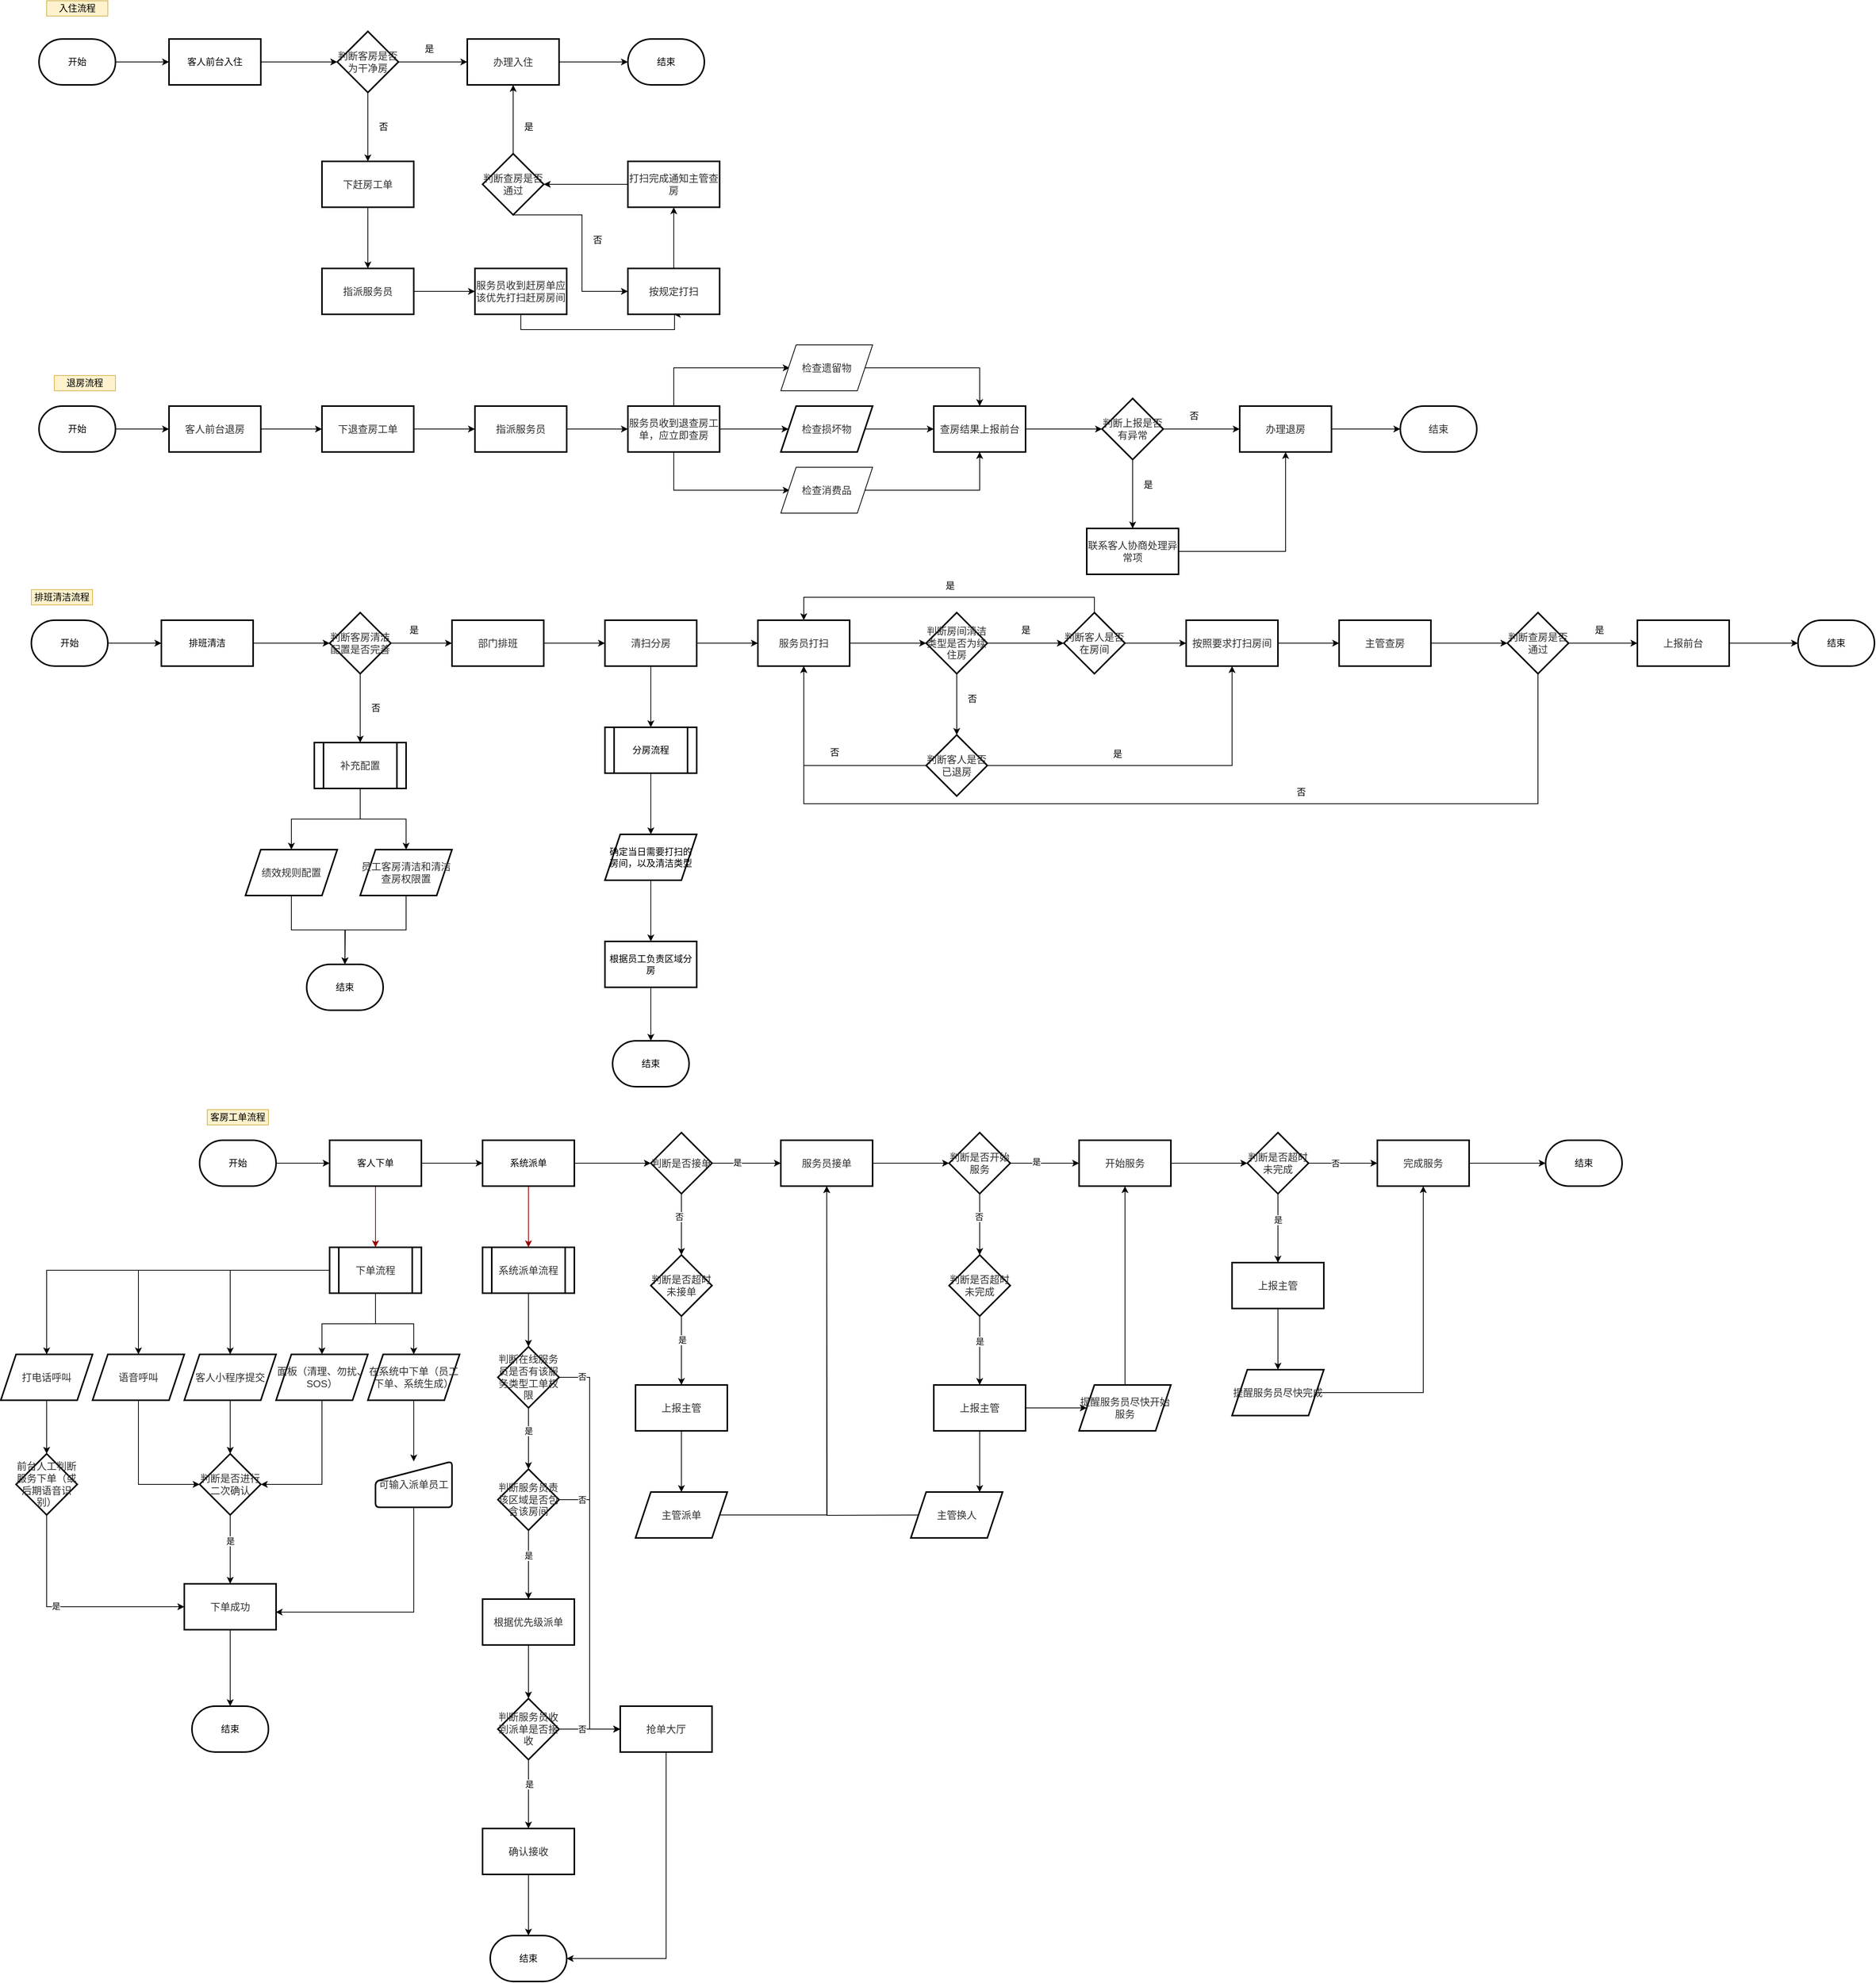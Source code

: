 <mxfile version="14.6.13" type="device"><diagram id="C5RBs43oDa-KdzZeNtuy" name="Page-1"><mxGraphModel dx="768" dy="482" grid="1" gridSize="10" guides="1" tooltips="1" connect="1" arrows="1" fold="1" page="1" pageScale="1" pageWidth="827" pageHeight="1169" math="0" shadow="0"><root><mxCell id="WIyWlLk6GJQsqaUBKTNV-0"/><mxCell id="WIyWlLk6GJQsqaUBKTNV-1" parent="WIyWlLk6GJQsqaUBKTNV-0"/><mxCell id="Z6zpqGzba5SM8WrGtMAF-2" value="" style="edgeStyle=orthogonalEdgeStyle;rounded=0;orthogonalLoop=1;jettySize=auto;html=1;" parent="WIyWlLk6GJQsqaUBKTNV-1" source="Z6zpqGzba5SM8WrGtMAF-0" target="Z6zpqGzba5SM8WrGtMAF-1" edge="1"><mxGeometry relative="1" as="geometry"/></mxCell><mxCell id="Z6zpqGzba5SM8WrGtMAF-0" value="开始" style="strokeWidth=2;html=1;shape=mxgraph.flowchart.terminator;whiteSpace=wrap;" parent="WIyWlLk6GJQsqaUBKTNV-1" vertex="1"><mxGeometry x="70" y="90" width="100" height="60" as="geometry"/></mxCell><mxCell id="Z6zpqGzba5SM8WrGtMAF-4" value="" style="edgeStyle=orthogonalEdgeStyle;rounded=0;orthogonalLoop=1;jettySize=auto;html=1;" parent="WIyWlLk6GJQsqaUBKTNV-1" source="Z6zpqGzba5SM8WrGtMAF-1" target="Z6zpqGzba5SM8WrGtMAF-3" edge="1"><mxGeometry relative="1" as="geometry"/></mxCell><mxCell id="Z6zpqGzba5SM8WrGtMAF-1" value="客人前台入住" style="whiteSpace=wrap;html=1;strokeWidth=2;" parent="WIyWlLk6GJQsqaUBKTNV-1" vertex="1"><mxGeometry x="240" y="90" width="120" height="60" as="geometry"/></mxCell><mxCell id="Z6zpqGzba5SM8WrGtMAF-6" value="" style="edgeStyle=orthogonalEdgeStyle;rounded=0;orthogonalLoop=1;jettySize=auto;html=1;" parent="WIyWlLk6GJQsqaUBKTNV-1" source="Z6zpqGzba5SM8WrGtMAF-3" target="Z6zpqGzba5SM8WrGtMAF-5" edge="1"><mxGeometry relative="1" as="geometry"/></mxCell><mxCell id="Z6zpqGzba5SM8WrGtMAF-13" value="" style="edgeStyle=orthogonalEdgeStyle;rounded=0;orthogonalLoop=1;jettySize=auto;html=1;" parent="WIyWlLk6GJQsqaUBKTNV-1" source="Z6zpqGzba5SM8WrGtMAF-3" target="Z6zpqGzba5SM8WrGtMAF-12" edge="1"><mxGeometry relative="1" as="geometry"/></mxCell><mxCell id="Z6zpqGzba5SM8WrGtMAF-3" value="&lt;span style=&quot;color: rgb(50, 50, 50); font-family: &amp;quot;Microsoft YaHei&amp;quot;, 微软雅黑, Arial; font-size: 13px; background-color: rgba(255, 255, 255, 0.01);&quot;&gt;判断客房是否为干净房&lt;/span&gt;" style="rhombus;whiteSpace=wrap;html=1;strokeWidth=2;" parent="WIyWlLk6GJQsqaUBKTNV-1" vertex="1"><mxGeometry x="460" y="80" width="80" height="80" as="geometry"/></mxCell><mxCell id="Z6zpqGzba5SM8WrGtMAF-9" value="" style="edgeStyle=orthogonalEdgeStyle;rounded=0;orthogonalLoop=1;jettySize=auto;html=1;" parent="WIyWlLk6GJQsqaUBKTNV-1" source="Z6zpqGzba5SM8WrGtMAF-5" target="Z6zpqGzba5SM8WrGtMAF-8" edge="1"><mxGeometry relative="1" as="geometry"/></mxCell><mxCell id="Z6zpqGzba5SM8WrGtMAF-5" value="&lt;span style=&quot;color: rgb(50, 50, 50); font-family: &amp;quot;Microsoft YaHei&amp;quot;, 微软雅黑, Arial; font-size: 13px; background-color: rgba(255, 255, 255, 0.01);&quot;&gt;办理入住&lt;/span&gt;" style="whiteSpace=wrap;html=1;strokeWidth=2;" parent="WIyWlLk6GJQsqaUBKTNV-1" vertex="1"><mxGeometry x="630" y="90" width="120" height="60" as="geometry"/></mxCell><mxCell id="Z6zpqGzba5SM8WrGtMAF-8" value="结束" style="strokeWidth=2;html=1;shape=mxgraph.flowchart.terminator;whiteSpace=wrap;" parent="WIyWlLk6GJQsqaUBKTNV-1" vertex="1"><mxGeometry x="840" y="90" width="100" height="60" as="geometry"/></mxCell><mxCell id="Z6zpqGzba5SM8WrGtMAF-15" value="" style="edgeStyle=orthogonalEdgeStyle;rounded=0;orthogonalLoop=1;jettySize=auto;html=1;" parent="WIyWlLk6GJQsqaUBKTNV-1" source="Z6zpqGzba5SM8WrGtMAF-12" target="Z6zpqGzba5SM8WrGtMAF-14" edge="1"><mxGeometry relative="1" as="geometry"/></mxCell><mxCell id="Z6zpqGzba5SM8WrGtMAF-12" value="&lt;span style=&quot;color: rgb(50, 50, 50); font-family: &amp;quot;Microsoft YaHei&amp;quot;, 微软雅黑, Arial; font-size: 13px; background-color: rgba(255, 255, 255, 0.01);&quot;&gt;下赶房工单&lt;/span&gt;" style="whiteSpace=wrap;html=1;strokeWidth=2;" parent="WIyWlLk6GJQsqaUBKTNV-1" vertex="1"><mxGeometry x="440" y="250" width="120" height="60" as="geometry"/></mxCell><mxCell id="Z6zpqGzba5SM8WrGtMAF-17" value="" style="edgeStyle=orthogonalEdgeStyle;rounded=0;orthogonalLoop=1;jettySize=auto;html=1;" parent="WIyWlLk6GJQsqaUBKTNV-1" source="Z6zpqGzba5SM8WrGtMAF-14" target="Z6zpqGzba5SM8WrGtMAF-16" edge="1"><mxGeometry relative="1" as="geometry"/></mxCell><mxCell id="Z6zpqGzba5SM8WrGtMAF-14" value="&lt;span style=&quot;color: rgb(50, 50, 50); font-family: &amp;quot;Microsoft YaHei&amp;quot;, 微软雅黑, Arial; font-size: 13px; background-color: rgba(255, 255, 255, 0.01);&quot;&gt;指派服务员&lt;/span&gt;" style="whiteSpace=wrap;html=1;strokeWidth=2;" parent="WIyWlLk6GJQsqaUBKTNV-1" vertex="1"><mxGeometry x="440" y="390" width="120" height="60" as="geometry"/></mxCell><mxCell id="Z6zpqGzba5SM8WrGtMAF-19" value="" style="edgeStyle=orthogonalEdgeStyle;rounded=0;orthogonalLoop=1;jettySize=auto;html=1;exitX=0.5;exitY=1;exitDx=0;exitDy=0;entryX=0.5;entryY=1;entryDx=0;entryDy=0;" parent="WIyWlLk6GJQsqaUBKTNV-1" source="Z6zpqGzba5SM8WrGtMAF-16" target="Z6zpqGzba5SM8WrGtMAF-18" edge="1"><mxGeometry relative="1" as="geometry"><mxPoint x="900" y="460" as="targetPoint"/><Array as="points"><mxPoint x="700" y="470"/><mxPoint x="901" y="470"/></Array></mxGeometry></mxCell><mxCell id="Z6zpqGzba5SM8WrGtMAF-16" value="&lt;span style=&quot;color: rgb(50, 50, 50); font-family: &amp;quot;Microsoft YaHei&amp;quot;, 微软雅黑, Arial; font-size: 13px; background-color: rgba(255, 255, 255, 0.01);&quot;&gt;服务员收到赶房单应该优先打扫赶房房间&lt;/span&gt;" style="whiteSpace=wrap;html=1;strokeWidth=2;" parent="WIyWlLk6GJQsqaUBKTNV-1" vertex="1"><mxGeometry x="640" y="390" width="120" height="60" as="geometry"/></mxCell><mxCell id="Z6zpqGzba5SM8WrGtMAF-21" value="" style="edgeStyle=orthogonalEdgeStyle;rounded=0;orthogonalLoop=1;jettySize=auto;html=1;" parent="WIyWlLk6GJQsqaUBKTNV-1" source="Z6zpqGzba5SM8WrGtMAF-18" target="Z6zpqGzba5SM8WrGtMAF-20" edge="1"><mxGeometry relative="1" as="geometry"/></mxCell><mxCell id="Z6zpqGzba5SM8WrGtMAF-18" value="&lt;span style=&quot;color: rgb(50, 50, 50); font-family: &amp;quot;Microsoft YaHei&amp;quot;, 微软雅黑, Arial; font-size: 13px; background-color: rgba(255, 255, 255, 0.01);&quot;&gt;按规定打扫&lt;/span&gt;" style="whiteSpace=wrap;html=1;strokeWidth=2;" parent="WIyWlLk6GJQsqaUBKTNV-1" vertex="1"><mxGeometry x="840" y="390" width="120" height="60" as="geometry"/></mxCell><mxCell id="Z6zpqGzba5SM8WrGtMAF-23" value="" style="edgeStyle=orthogonalEdgeStyle;rounded=0;orthogonalLoop=1;jettySize=auto;html=1;" parent="WIyWlLk6GJQsqaUBKTNV-1" source="Z6zpqGzba5SM8WrGtMAF-20" target="Z6zpqGzba5SM8WrGtMAF-22" edge="1"><mxGeometry relative="1" as="geometry"/></mxCell><mxCell id="Z6zpqGzba5SM8WrGtMAF-20" value="&lt;span style=&quot;color: rgb(50, 50, 50); font-family: &amp;quot;Microsoft YaHei&amp;quot;, 微软雅黑, Arial; font-size: 13px; background-color: rgba(255, 255, 255, 0.01);&quot;&gt;打扫完成通知主管查房&lt;/span&gt;" style="whiteSpace=wrap;html=1;strokeWidth=2;" parent="WIyWlLk6GJQsqaUBKTNV-1" vertex="1"><mxGeometry x="840" y="250" width="120" height="60" as="geometry"/></mxCell><mxCell id="Z6zpqGzba5SM8WrGtMAF-24" value="" style="edgeStyle=orthogonalEdgeStyle;rounded=0;orthogonalLoop=1;jettySize=auto;html=1;" parent="WIyWlLk6GJQsqaUBKTNV-1" source="Z6zpqGzba5SM8WrGtMAF-22" target="Z6zpqGzba5SM8WrGtMAF-5" edge="1"><mxGeometry relative="1" as="geometry"/></mxCell><mxCell id="Z6zpqGzba5SM8WrGtMAF-25" style="edgeStyle=orthogonalEdgeStyle;rounded=0;orthogonalLoop=1;jettySize=auto;html=1;exitX=0.5;exitY=1;exitDx=0;exitDy=0;entryX=0;entryY=0.5;entryDx=0;entryDy=0;" parent="WIyWlLk6GJQsqaUBKTNV-1" source="Z6zpqGzba5SM8WrGtMAF-22" target="Z6zpqGzba5SM8WrGtMAF-18" edge="1"><mxGeometry relative="1" as="geometry"><Array as="points"><mxPoint x="780" y="320"/><mxPoint x="780" y="420"/></Array></mxGeometry></mxCell><mxCell id="Z6zpqGzba5SM8WrGtMAF-22" value="&lt;span style=&quot;color: rgb(50, 50, 50); font-family: &amp;quot;Microsoft YaHei&amp;quot;, 微软雅黑, Arial; font-size: 13px; background-color: rgba(255, 255, 255, 0.01);&quot;&gt;判断查房是否通过&lt;/span&gt;" style="rhombus;whiteSpace=wrap;html=1;strokeWidth=2;" parent="WIyWlLk6GJQsqaUBKTNV-1" vertex="1"><mxGeometry x="650" y="240" width="80" height="80" as="geometry"/></mxCell><mxCell id="Z6zpqGzba5SM8WrGtMAF-26" value="是" style="text;html=1;align=center;verticalAlign=middle;resizable=0;points=[];autosize=1;strokeColor=none;fillColor=none;" parent="WIyWlLk6GJQsqaUBKTNV-1" vertex="1"><mxGeometry x="560" y="88" width="40" height="30" as="geometry"/></mxCell><mxCell id="Z6zpqGzba5SM8WrGtMAF-27" value="否" style="text;html=1;align=center;verticalAlign=middle;resizable=0;points=[];autosize=1;strokeColor=none;fillColor=none;" parent="WIyWlLk6GJQsqaUBKTNV-1" vertex="1"><mxGeometry x="500" y="190" width="40" height="30" as="geometry"/></mxCell><mxCell id="Z6zpqGzba5SM8WrGtMAF-28" value="是" style="text;html=1;align=center;verticalAlign=middle;resizable=0;points=[];autosize=1;strokeColor=none;fillColor=none;" parent="WIyWlLk6GJQsqaUBKTNV-1" vertex="1"><mxGeometry x="690" y="190" width="40" height="30" as="geometry"/></mxCell><mxCell id="Z6zpqGzba5SM8WrGtMAF-29" value="否" style="text;html=1;align=center;verticalAlign=middle;resizable=0;points=[];autosize=1;strokeColor=none;fillColor=none;" parent="WIyWlLk6GJQsqaUBKTNV-1" vertex="1"><mxGeometry x="780" y="338" width="40" height="30" as="geometry"/></mxCell><mxCell id="Z6zpqGzba5SM8WrGtMAF-32" value="" style="edgeStyle=orthogonalEdgeStyle;rounded=0;orthogonalLoop=1;jettySize=auto;html=1;" parent="WIyWlLk6GJQsqaUBKTNV-1" source="Z6zpqGzba5SM8WrGtMAF-30" target="Z6zpqGzba5SM8WrGtMAF-31" edge="1"><mxGeometry relative="1" as="geometry"/></mxCell><mxCell id="Z6zpqGzba5SM8WrGtMAF-30" value="开始" style="strokeWidth=2;html=1;shape=mxgraph.flowchart.terminator;whiteSpace=wrap;" parent="WIyWlLk6GJQsqaUBKTNV-1" vertex="1"><mxGeometry x="70" y="570" width="100" height="60" as="geometry"/></mxCell><mxCell id="Z6zpqGzba5SM8WrGtMAF-34" value="" style="edgeStyle=orthogonalEdgeStyle;rounded=0;orthogonalLoop=1;jettySize=auto;html=1;" parent="WIyWlLk6GJQsqaUBKTNV-1" source="Z6zpqGzba5SM8WrGtMAF-31" target="Z6zpqGzba5SM8WrGtMAF-33" edge="1"><mxGeometry relative="1" as="geometry"/></mxCell><mxCell id="Z6zpqGzba5SM8WrGtMAF-31" value="&lt;span style=&quot;color: rgb(50, 50, 50); font-family: &amp;quot;Microsoft YaHei&amp;quot;, 微软雅黑, Arial; font-size: 13px; background-color: rgba(255, 255, 255, 0.01);&quot;&gt;客人前台退房&lt;/span&gt;" style="whiteSpace=wrap;html=1;strokeWidth=2;" parent="WIyWlLk6GJQsqaUBKTNV-1" vertex="1"><mxGeometry x="240" y="570" width="120" height="60" as="geometry"/></mxCell><mxCell id="Z6zpqGzba5SM8WrGtMAF-36" value="" style="edgeStyle=orthogonalEdgeStyle;rounded=0;orthogonalLoop=1;jettySize=auto;html=1;" parent="WIyWlLk6GJQsqaUBKTNV-1" source="Z6zpqGzba5SM8WrGtMAF-33" target="Z6zpqGzba5SM8WrGtMAF-35" edge="1"><mxGeometry relative="1" as="geometry"/></mxCell><mxCell id="Z6zpqGzba5SM8WrGtMAF-33" value="&lt;span style=&quot;color: rgb(50, 50, 50); font-family: &amp;quot;Microsoft YaHei&amp;quot;, 微软雅黑, Arial; font-size: 13px; background-color: rgba(255, 255, 255, 0.01);&quot;&gt;下退查房工单&lt;/span&gt;" style="whiteSpace=wrap;html=1;strokeWidth=2;" parent="WIyWlLk6GJQsqaUBKTNV-1" vertex="1"><mxGeometry x="440" y="570" width="120" height="60" as="geometry"/></mxCell><mxCell id="Z6zpqGzba5SM8WrGtMAF-38" value="" style="edgeStyle=orthogonalEdgeStyle;rounded=0;orthogonalLoop=1;jettySize=auto;html=1;" parent="WIyWlLk6GJQsqaUBKTNV-1" source="Z6zpqGzba5SM8WrGtMAF-35" target="Z6zpqGzba5SM8WrGtMAF-37" edge="1"><mxGeometry relative="1" as="geometry"/></mxCell><mxCell id="Z6zpqGzba5SM8WrGtMAF-35" value="&lt;span style=&quot;color: rgb(50, 50, 50); font-family: &amp;quot;Microsoft YaHei&amp;quot;, 微软雅黑, Arial; font-size: 13px; background-color: rgba(255, 255, 255, 0.01);&quot;&gt;指派服务员&lt;/span&gt;" style="whiteSpace=wrap;html=1;strokeWidth=2;" parent="WIyWlLk6GJQsqaUBKTNV-1" vertex="1"><mxGeometry x="640" y="570" width="120" height="60" as="geometry"/></mxCell><mxCell id="Z6zpqGzba5SM8WrGtMAF-44" style="edgeStyle=orthogonalEdgeStyle;rounded=0;orthogonalLoop=1;jettySize=auto;html=1;entryX=0;entryY=0.5;entryDx=0;entryDy=0;exitX=0.5;exitY=1;exitDx=0;exitDy=0;" parent="WIyWlLk6GJQsqaUBKTNV-1" source="Z6zpqGzba5SM8WrGtMAF-37" edge="1"><mxGeometry relative="1" as="geometry"><mxPoint x="1051.5" y="680" as="targetPoint"/><Array as="points"><mxPoint x="900" y="680"/></Array></mxGeometry></mxCell><mxCell id="Z6zpqGzba5SM8WrGtMAF-47" style="edgeStyle=orthogonalEdgeStyle;rounded=0;orthogonalLoop=1;jettySize=auto;html=1;entryX=0;entryY=0.5;entryDx=0;entryDy=0;exitX=0.5;exitY=0;exitDx=0;exitDy=0;" parent="WIyWlLk6GJQsqaUBKTNV-1" source="Z6zpqGzba5SM8WrGtMAF-37" edge="1"><mxGeometry relative="1" as="geometry"><mxPoint x="1051.5" y="520" as="targetPoint"/><Array as="points"><mxPoint x="900" y="520"/></Array></mxGeometry></mxCell><mxCell id="Z6zpqGzba5SM8WrGtMAF-63" value="" style="edgeStyle=orthogonalEdgeStyle;rounded=0;orthogonalLoop=1;jettySize=auto;html=1;" parent="WIyWlLk6GJQsqaUBKTNV-1" source="Z6zpqGzba5SM8WrGtMAF-37" target="Z6zpqGzba5SM8WrGtMAF-62" edge="1"><mxGeometry relative="1" as="geometry"/></mxCell><mxCell id="Z6zpqGzba5SM8WrGtMAF-37" value="&lt;span style=&quot;color: rgb(50, 50, 50); font-family: &amp;quot;Microsoft YaHei&amp;quot;, 微软雅黑, Arial; font-size: 13px; background-color: rgba(255, 255, 255, 0.01);&quot;&gt;服务员收到退查房工单，应立即查房&lt;/span&gt;" style="whiteSpace=wrap;html=1;strokeWidth=2;" parent="WIyWlLk6GJQsqaUBKTNV-1" vertex="1"><mxGeometry x="840" y="570" width="120" height="60" as="geometry"/></mxCell><mxCell id="Z6zpqGzba5SM8WrGtMAF-54" style="edgeStyle=orthogonalEdgeStyle;rounded=0;orthogonalLoop=1;jettySize=auto;html=1;exitX=1;exitY=0.5;exitDx=0;exitDy=0;entryX=0.5;entryY=0;entryDx=0;entryDy=0;" parent="WIyWlLk6GJQsqaUBKTNV-1" source="Z6zpqGzba5SM8WrGtMAF-65" target="Z6zpqGzba5SM8WrGtMAF-66" edge="1"><mxGeometry relative="1" as="geometry"><mxPoint x="1128.5" y="520" as="sourcePoint"/><mxPoint x="1270" y="570" as="targetPoint"/></mxGeometry></mxCell><mxCell id="Z6zpqGzba5SM8WrGtMAF-53" style="edgeStyle=orthogonalEdgeStyle;rounded=0;orthogonalLoop=1;jettySize=auto;html=1;exitX=1;exitY=0.5;exitDx=0;exitDy=0;entryX=0.5;entryY=1;entryDx=0;entryDy=0;" parent="WIyWlLk6GJQsqaUBKTNV-1" source="Z6zpqGzba5SM8WrGtMAF-64" target="Z6zpqGzba5SM8WrGtMAF-66" edge="1"><mxGeometry relative="1" as="geometry"><mxPoint x="1128.5" y="680" as="sourcePoint"/><mxPoint x="1270" y="630" as="targetPoint"/></mxGeometry></mxCell><mxCell id="Z6zpqGzba5SM8WrGtMAF-67" value="" style="edgeStyle=orthogonalEdgeStyle;rounded=0;orthogonalLoop=1;jettySize=auto;html=1;" parent="WIyWlLk6GJQsqaUBKTNV-1" source="Z6zpqGzba5SM8WrGtMAF-62" target="Z6zpqGzba5SM8WrGtMAF-66" edge="1"><mxGeometry relative="1" as="geometry"/></mxCell><mxCell id="Z6zpqGzba5SM8WrGtMAF-62" value="&lt;span style=&quot;color: rgb(50, 50, 50); font-family: &amp;quot;Microsoft YaHei&amp;quot;, 微软雅黑, Arial; font-size: 13px; background-color: rgba(255, 255, 255, 0.01);&quot;&gt;检查损坏物&lt;/span&gt;" style="shape=parallelogram;perimeter=parallelogramPerimeter;whiteSpace=wrap;html=1;fixedSize=1;strokeWidth=2;" parent="WIyWlLk6GJQsqaUBKTNV-1" vertex="1"><mxGeometry x="1040" y="570" width="120" height="60" as="geometry"/></mxCell><mxCell id="Z6zpqGzba5SM8WrGtMAF-64" value="&lt;span style=&quot;color: rgb(50, 50, 50); font-family: &amp;quot;Microsoft YaHei&amp;quot;, 微软雅黑, Arial; font-size: 13px; background-color: rgba(255, 255, 255, 0.01);&quot;&gt;检查消费品&lt;/span&gt;" style="shape=parallelogram;perimeter=parallelogramPerimeter;whiteSpace=wrap;html=1;fixedSize=1;" parent="WIyWlLk6GJQsqaUBKTNV-1" vertex="1"><mxGeometry x="1040" y="650" width="120" height="60" as="geometry"/></mxCell><mxCell id="Z6zpqGzba5SM8WrGtMAF-65" value="&lt;span style=&quot;color: rgb(50, 50, 50); font-family: &amp;quot;Microsoft YaHei&amp;quot;, 微软雅黑, Arial; font-size: 13px; background-color: rgba(255, 255, 255, 0.01);&quot;&gt;检查遗留物&lt;/span&gt;" style="shape=parallelogram;perimeter=parallelogramPerimeter;whiteSpace=wrap;html=1;fixedSize=1;" parent="WIyWlLk6GJQsqaUBKTNV-1" vertex="1"><mxGeometry x="1040" y="490" width="120" height="60" as="geometry"/></mxCell><mxCell id="Z6zpqGzba5SM8WrGtMAF-69" value="" style="edgeStyle=orthogonalEdgeStyle;rounded=0;orthogonalLoop=1;jettySize=auto;html=1;" parent="WIyWlLk6GJQsqaUBKTNV-1" source="Z6zpqGzba5SM8WrGtMAF-66" target="Z6zpqGzba5SM8WrGtMAF-68" edge="1"><mxGeometry relative="1" as="geometry"/></mxCell><mxCell id="Z6zpqGzba5SM8WrGtMAF-66" value="&lt;span style=&quot;color: rgb(50, 50, 50); font-family: &amp;quot;Microsoft YaHei&amp;quot;, 微软雅黑, Arial; font-size: 13px; background-color: rgba(255, 255, 255, 0.01);&quot;&gt;查房结果上报前台&lt;/span&gt;" style="whiteSpace=wrap;html=1;strokeWidth=2;" parent="WIyWlLk6GJQsqaUBKTNV-1" vertex="1"><mxGeometry x="1240" y="570" width="120" height="60" as="geometry"/></mxCell><mxCell id="Z6zpqGzba5SM8WrGtMAF-71" value="" style="edgeStyle=orthogonalEdgeStyle;rounded=0;orthogonalLoop=1;jettySize=auto;html=1;" parent="WIyWlLk6GJQsqaUBKTNV-1" source="Z6zpqGzba5SM8WrGtMAF-68" target="Z6zpqGzba5SM8WrGtMAF-70" edge="1"><mxGeometry relative="1" as="geometry"/></mxCell><mxCell id="Z6zpqGzba5SM8WrGtMAF-75" value="" style="edgeStyle=orthogonalEdgeStyle;rounded=0;orthogonalLoop=1;jettySize=auto;html=1;" parent="WIyWlLk6GJQsqaUBKTNV-1" source="Z6zpqGzba5SM8WrGtMAF-68" target="Z6zpqGzba5SM8WrGtMAF-74" edge="1"><mxGeometry relative="1" as="geometry"/></mxCell><mxCell id="Z6zpqGzba5SM8WrGtMAF-68" value="&lt;span style=&quot;color: rgb(50, 50, 50); font-family: &amp;quot;Microsoft YaHei&amp;quot;, 微软雅黑, Arial; font-size: 13px; background-color: rgba(255, 255, 255, 0.01);&quot;&gt;判断上报是否有异常&lt;/span&gt;" style="rhombus;whiteSpace=wrap;html=1;strokeWidth=2;" parent="WIyWlLk6GJQsqaUBKTNV-1" vertex="1"><mxGeometry x="1460" y="560" width="80" height="80" as="geometry"/></mxCell><mxCell id="Z6zpqGzba5SM8WrGtMAF-73" value="" style="edgeStyle=orthogonalEdgeStyle;rounded=0;orthogonalLoop=1;jettySize=auto;html=1;" parent="WIyWlLk6GJQsqaUBKTNV-1" source="Z6zpqGzba5SM8WrGtMAF-70" target="Z6zpqGzba5SM8WrGtMAF-72" edge="1"><mxGeometry relative="1" as="geometry"/></mxCell><mxCell id="Z6zpqGzba5SM8WrGtMAF-70" value="&lt;span style=&quot;color: rgb(50, 50, 50); font-family: &amp;quot;Microsoft YaHei&amp;quot;, 微软雅黑, Arial; font-size: 13px; background-color: rgba(255, 255, 255, 0.01);&quot;&gt;办理退房&lt;/span&gt;" style="whiteSpace=wrap;html=1;strokeWidth=2;" parent="WIyWlLk6GJQsqaUBKTNV-1" vertex="1"><mxGeometry x="1640" y="570" width="120" height="60" as="geometry"/></mxCell><mxCell id="Z6zpqGzba5SM8WrGtMAF-72" value="&lt;span style=&quot;color: rgb(50, 50, 50); font-family: &amp;quot;Microsoft YaHei&amp;quot;, 微软雅黑, Arial; font-size: 13px; background-color: rgba(255, 255, 255, 0.01);&quot;&gt;结束&lt;/span&gt;" style="strokeWidth=2;html=1;shape=mxgraph.flowchart.terminator;whiteSpace=wrap;" parent="WIyWlLk6GJQsqaUBKTNV-1" vertex="1"><mxGeometry x="1850" y="570" width="100" height="60" as="geometry"/></mxCell><mxCell id="Z6zpqGzba5SM8WrGtMAF-76" style="edgeStyle=orthogonalEdgeStyle;rounded=0;orthogonalLoop=1;jettySize=auto;html=1;entryX=0.5;entryY=1;entryDx=0;entryDy=0;" parent="WIyWlLk6GJQsqaUBKTNV-1" source="Z6zpqGzba5SM8WrGtMAF-74" target="Z6zpqGzba5SM8WrGtMAF-70" edge="1"><mxGeometry relative="1" as="geometry"/></mxCell><mxCell id="Z6zpqGzba5SM8WrGtMAF-74" value="&lt;span style=&quot;color: rgb(50, 50, 50); font-family: &amp;quot;Microsoft YaHei&amp;quot;, 微软雅黑, Arial; font-size: 13px; background-color: rgba(255, 255, 255, 0.01);&quot;&gt;联系客人协商处理异常项&lt;/span&gt;" style="whiteSpace=wrap;html=1;strokeWidth=2;" parent="WIyWlLk6GJQsqaUBKTNV-1" vertex="1"><mxGeometry x="1440" y="730" width="120" height="60" as="geometry"/></mxCell><mxCell id="Z6zpqGzba5SM8WrGtMAF-77" value="否" style="text;html=1;align=center;verticalAlign=middle;resizable=0;points=[];autosize=1;strokeColor=none;fillColor=none;" parent="WIyWlLk6GJQsqaUBKTNV-1" vertex="1"><mxGeometry x="1560" y="568" width="40" height="30" as="geometry"/></mxCell><mxCell id="Z6zpqGzba5SM8WrGtMAF-78" value="是" style="text;html=1;align=center;verticalAlign=middle;resizable=0;points=[];autosize=1;strokeColor=none;fillColor=none;" parent="WIyWlLk6GJQsqaUBKTNV-1" vertex="1"><mxGeometry x="1500" y="658" width="40" height="30" as="geometry"/></mxCell><mxCell id="Z6zpqGzba5SM8WrGtMAF-83" value="" style="edgeStyle=orthogonalEdgeStyle;rounded=0;orthogonalLoop=1;jettySize=auto;html=1;" parent="WIyWlLk6GJQsqaUBKTNV-1" source="Z6zpqGzba5SM8WrGtMAF-79" target="Z6zpqGzba5SM8WrGtMAF-82" edge="1"><mxGeometry relative="1" as="geometry"/></mxCell><mxCell id="Z6zpqGzba5SM8WrGtMAF-79" value="开始" style="strokeWidth=2;html=1;shape=mxgraph.flowchart.terminator;whiteSpace=wrap;" parent="WIyWlLk6GJQsqaUBKTNV-1" vertex="1"><mxGeometry x="60" y="850" width="100" height="60" as="geometry"/></mxCell><mxCell id="Z6zpqGzba5SM8WrGtMAF-85" value="" style="edgeStyle=orthogonalEdgeStyle;rounded=0;orthogonalLoop=1;jettySize=auto;html=1;" parent="WIyWlLk6GJQsqaUBKTNV-1" source="Z6zpqGzba5SM8WrGtMAF-82" target="Z6zpqGzba5SM8WrGtMAF-84" edge="1"><mxGeometry relative="1" as="geometry"/></mxCell><mxCell id="Z6zpqGzba5SM8WrGtMAF-82" value="排班清洁" style="whiteSpace=wrap;html=1;strokeWidth=2;" parent="WIyWlLk6GJQsqaUBKTNV-1" vertex="1"><mxGeometry x="230" y="850" width="120" height="60" as="geometry"/></mxCell><mxCell id="Z6zpqGzba5SM8WrGtMAF-87" value="" style="edgeStyle=orthogonalEdgeStyle;rounded=0;orthogonalLoop=1;jettySize=auto;html=1;" parent="WIyWlLk6GJQsqaUBKTNV-1" source="Z6zpqGzba5SM8WrGtMAF-84" target="Z6zpqGzba5SM8WrGtMAF-86" edge="1"><mxGeometry relative="1" as="geometry"/></mxCell><mxCell id="Z6zpqGzba5SM8WrGtMAF-109" value="" style="edgeStyle=orthogonalEdgeStyle;rounded=0;orthogonalLoop=1;jettySize=auto;html=1;" parent="WIyWlLk6GJQsqaUBKTNV-1" source="Z6zpqGzba5SM8WrGtMAF-84" target="Z6zpqGzba5SM8WrGtMAF-108" edge="1"><mxGeometry relative="1" as="geometry"/></mxCell><mxCell id="Z6zpqGzba5SM8WrGtMAF-84" value="&lt;span style=&quot;color: rgb(50, 50, 50); font-family: &amp;quot;Microsoft YaHei&amp;quot;, 微软雅黑, Arial; font-size: 13px; background-color: rgba(255, 255, 255, 0.01);&quot;&gt;判断客房清洁配置是否完善&lt;/span&gt;" style="rhombus;whiteSpace=wrap;html=1;strokeWidth=2;" parent="WIyWlLk6GJQsqaUBKTNV-1" vertex="1"><mxGeometry x="450" y="840" width="80" height="80" as="geometry"/></mxCell><mxCell id="Z6zpqGzba5SM8WrGtMAF-89" value="" style="edgeStyle=orthogonalEdgeStyle;rounded=0;orthogonalLoop=1;jettySize=auto;html=1;" parent="WIyWlLk6GJQsqaUBKTNV-1" source="Z6zpqGzba5SM8WrGtMAF-86" target="Z6zpqGzba5SM8WrGtMAF-88" edge="1"><mxGeometry relative="1" as="geometry"/></mxCell><mxCell id="Z6zpqGzba5SM8WrGtMAF-86" value="&lt;span style=&quot;color: rgb(50, 50, 50); font-family: &amp;quot;Microsoft YaHei&amp;quot;, 微软雅黑, Arial; font-size: 13px; background-color: rgba(255, 255, 255, 0.01);&quot;&gt;部门排班&lt;/span&gt;" style="whiteSpace=wrap;html=1;strokeWidth=2;" parent="WIyWlLk6GJQsqaUBKTNV-1" vertex="1"><mxGeometry x="610" y="850" width="120" height="60" as="geometry"/></mxCell><mxCell id="Z6zpqGzba5SM8WrGtMAF-91" value="" style="edgeStyle=orthogonalEdgeStyle;rounded=0;orthogonalLoop=1;jettySize=auto;html=1;" parent="WIyWlLk6GJQsqaUBKTNV-1" source="Z6zpqGzba5SM8WrGtMAF-88" target="Z6zpqGzba5SM8WrGtMAF-90" edge="1"><mxGeometry relative="1" as="geometry"/></mxCell><mxCell id="Z6zpqGzba5SM8WrGtMAF-134" value="" style="edgeStyle=orthogonalEdgeStyle;rounded=0;orthogonalLoop=1;jettySize=auto;html=1;" parent="WIyWlLk6GJQsqaUBKTNV-1" source="Z6zpqGzba5SM8WrGtMAF-88" target="Z6zpqGzba5SM8WrGtMAF-133" edge="1"><mxGeometry relative="1" as="geometry"/></mxCell><mxCell id="Z6zpqGzba5SM8WrGtMAF-88" value="&lt;span style=&quot;color: rgb(50, 50, 50); font-family: &amp;quot;Microsoft YaHei&amp;quot;, 微软雅黑, Arial; font-size: 13px; background-color: rgba(255, 255, 255, 0.01);&quot;&gt;清扫分房&lt;/span&gt;" style="whiteSpace=wrap;html=1;strokeWidth=2;" parent="WIyWlLk6GJQsqaUBKTNV-1" vertex="1"><mxGeometry x="810" y="850" width="120" height="60" as="geometry"/></mxCell><mxCell id="Z6zpqGzba5SM8WrGtMAF-93" value="" style="edgeStyle=orthogonalEdgeStyle;rounded=0;orthogonalLoop=1;jettySize=auto;html=1;" parent="WIyWlLk6GJQsqaUBKTNV-1" source="Z6zpqGzba5SM8WrGtMAF-90" target="Z6zpqGzba5SM8WrGtMAF-92" edge="1"><mxGeometry relative="1" as="geometry"/></mxCell><mxCell id="Z6zpqGzba5SM8WrGtMAF-90" value="&lt;span style=&quot;color: rgb(50, 50, 50); font-family: &amp;quot;Microsoft YaHei&amp;quot;, 微软雅黑, Arial; font-size: 13px; background-color: rgba(255, 255, 255, 0.01);&quot;&gt;服务员打扫&lt;/span&gt;" style="whiteSpace=wrap;html=1;strokeWidth=2;" parent="WIyWlLk6GJQsqaUBKTNV-1" vertex="1"><mxGeometry x="1010" y="850" width="120" height="60" as="geometry"/></mxCell><mxCell id="Z6zpqGzba5SM8WrGtMAF-95" value="" style="edgeStyle=orthogonalEdgeStyle;rounded=0;orthogonalLoop=1;jettySize=auto;html=1;" parent="WIyWlLk6GJQsqaUBKTNV-1" source="Z6zpqGzba5SM8WrGtMAF-92" target="Z6zpqGzba5SM8WrGtMAF-94" edge="1"><mxGeometry relative="1" as="geometry"/></mxCell><mxCell id="Z6zpqGzba5SM8WrGtMAF-118" value="" style="edgeStyle=orthogonalEdgeStyle;rounded=0;orthogonalLoop=1;jettySize=auto;html=1;" parent="WIyWlLk6GJQsqaUBKTNV-1" source="Z6zpqGzba5SM8WrGtMAF-92" target="Z6zpqGzba5SM8WrGtMAF-117" edge="1"><mxGeometry relative="1" as="geometry"/></mxCell><mxCell id="Z6zpqGzba5SM8WrGtMAF-92" value="&lt;span style=&quot;color: rgb(50, 50, 50); font-family: &amp;quot;Microsoft YaHei&amp;quot;, 微软雅黑, Arial; font-size: 13px; background-color: rgba(255, 255, 255, 0.01);&quot;&gt;判断房间清洁类型是否为续住房&lt;/span&gt;" style="rhombus;whiteSpace=wrap;html=1;strokeWidth=2;" parent="WIyWlLk6GJQsqaUBKTNV-1" vertex="1"><mxGeometry x="1230" y="840" width="80" height="80" as="geometry"/></mxCell><mxCell id="Z6zpqGzba5SM8WrGtMAF-97" value="" style="edgeStyle=orthogonalEdgeStyle;rounded=0;orthogonalLoop=1;jettySize=auto;html=1;" parent="WIyWlLk6GJQsqaUBKTNV-1" source="Z6zpqGzba5SM8WrGtMAF-94" target="Z6zpqGzba5SM8WrGtMAF-96" edge="1"><mxGeometry relative="1" as="geometry"/></mxCell><mxCell id="Z6zpqGzba5SM8WrGtMAF-122" style="edgeStyle=orthogonalEdgeStyle;rounded=0;orthogonalLoop=1;jettySize=auto;html=1;entryX=0.5;entryY=0;entryDx=0;entryDy=0;exitX=0.5;exitY=0;exitDx=0;exitDy=0;" parent="WIyWlLk6GJQsqaUBKTNV-1" source="Z6zpqGzba5SM8WrGtMAF-94" target="Z6zpqGzba5SM8WrGtMAF-90" edge="1"><mxGeometry relative="1" as="geometry"/></mxCell><mxCell id="Z6zpqGzba5SM8WrGtMAF-94" value="&lt;span style=&quot;color: rgb(50, 50, 50); font-family: &amp;quot;Microsoft YaHei&amp;quot;, 微软雅黑, Arial; font-size: 13px; background-color: rgba(255, 255, 255, 0.01);&quot;&gt;判断客人是否在房间&lt;/span&gt;" style="rhombus;whiteSpace=wrap;html=1;strokeWidth=2;" parent="WIyWlLk6GJQsqaUBKTNV-1" vertex="1"><mxGeometry x="1410" y="840" width="80" height="80" as="geometry"/></mxCell><mxCell id="Z6zpqGzba5SM8WrGtMAF-99" value="" style="edgeStyle=orthogonalEdgeStyle;rounded=0;orthogonalLoop=1;jettySize=auto;html=1;" parent="WIyWlLk6GJQsqaUBKTNV-1" source="Z6zpqGzba5SM8WrGtMAF-96" target="Z6zpqGzba5SM8WrGtMAF-98" edge="1"><mxGeometry relative="1" as="geometry"/></mxCell><mxCell id="Z6zpqGzba5SM8WrGtMAF-96" value="&lt;span style=&quot;color: rgb(50, 50, 50); font-family: &amp;quot;Microsoft YaHei&amp;quot;, 微软雅黑, Arial; font-size: 13px; background-color: rgba(255, 255, 255, 0.01);&quot;&gt;按照要求打扫房间&lt;/span&gt;" style="whiteSpace=wrap;html=1;strokeWidth=2;" parent="WIyWlLk6GJQsqaUBKTNV-1" vertex="1"><mxGeometry x="1570" y="850" width="120" height="60" as="geometry"/></mxCell><mxCell id="Z6zpqGzba5SM8WrGtMAF-101" value="" style="edgeStyle=orthogonalEdgeStyle;rounded=0;orthogonalLoop=1;jettySize=auto;html=1;" parent="WIyWlLk6GJQsqaUBKTNV-1" source="Z6zpqGzba5SM8WrGtMAF-98" target="Z6zpqGzba5SM8WrGtMAF-100" edge="1"><mxGeometry relative="1" as="geometry"/></mxCell><mxCell id="Z6zpqGzba5SM8WrGtMAF-98" value="&lt;span style=&quot;color: rgb(50, 50, 50); font-family: &amp;quot;Microsoft YaHei&amp;quot;, 微软雅黑, Arial; font-size: 13px; background-color: rgba(255, 255, 255, 0.01);&quot;&gt;主管查房&lt;/span&gt;" style="whiteSpace=wrap;html=1;strokeWidth=2;" parent="WIyWlLk6GJQsqaUBKTNV-1" vertex="1"><mxGeometry x="1770" y="850" width="120" height="60" as="geometry"/></mxCell><mxCell id="Z6zpqGzba5SM8WrGtMAF-105" value="" style="edgeStyle=orthogonalEdgeStyle;rounded=0;orthogonalLoop=1;jettySize=auto;html=1;" parent="WIyWlLk6GJQsqaUBKTNV-1" source="Z6zpqGzba5SM8WrGtMAF-100" target="Z6zpqGzba5SM8WrGtMAF-104" edge="1"><mxGeometry relative="1" as="geometry"/></mxCell><mxCell id="Z6zpqGzba5SM8WrGtMAF-128" style="edgeStyle=orthogonalEdgeStyle;rounded=0;orthogonalLoop=1;jettySize=auto;html=1;entryX=0.5;entryY=1;entryDx=0;entryDy=0;" parent="WIyWlLk6GJQsqaUBKTNV-1" source="Z6zpqGzba5SM8WrGtMAF-100" target="Z6zpqGzba5SM8WrGtMAF-90" edge="1"><mxGeometry relative="1" as="geometry"><Array as="points"><mxPoint x="2030" y="1090"/><mxPoint x="1070" y="1090"/></Array></mxGeometry></mxCell><mxCell id="Z6zpqGzba5SM8WrGtMAF-100" value="&lt;span style=&quot;color: rgb(50, 50, 50); font-family: &amp;quot;Microsoft YaHei&amp;quot;, 微软雅黑, Arial; font-size: 13px; background-color: rgba(255, 255, 255, 0.01);&quot;&gt;判断查房是否通过&lt;/span&gt;" style="rhombus;whiteSpace=wrap;html=1;strokeWidth=2;" parent="WIyWlLk6GJQsqaUBKTNV-1" vertex="1"><mxGeometry x="1990" y="840" width="80" height="80" as="geometry"/></mxCell><mxCell id="Z6zpqGzba5SM8WrGtMAF-107" value="" style="edgeStyle=orthogonalEdgeStyle;rounded=0;orthogonalLoop=1;jettySize=auto;html=1;" parent="WIyWlLk6GJQsqaUBKTNV-1" source="Z6zpqGzba5SM8WrGtMAF-104" target="Z6zpqGzba5SM8WrGtMAF-106" edge="1"><mxGeometry relative="1" as="geometry"/></mxCell><mxCell id="Z6zpqGzba5SM8WrGtMAF-104" value="&lt;span style=&quot;color: rgb(50, 50, 50); font-family: &amp;quot;Microsoft YaHei&amp;quot;, 微软雅黑, Arial; font-size: 13px; background-color: rgba(255, 255, 255, 0.01);&quot;&gt;上报前台&lt;/span&gt;" style="whiteSpace=wrap;html=1;strokeWidth=2;" parent="WIyWlLk6GJQsqaUBKTNV-1" vertex="1"><mxGeometry x="2160" y="850" width="120" height="60" as="geometry"/></mxCell><mxCell id="Z6zpqGzba5SM8WrGtMAF-106" value="结束" style="strokeWidth=2;html=1;shape=mxgraph.flowchart.terminator;whiteSpace=wrap;" parent="WIyWlLk6GJQsqaUBKTNV-1" vertex="1"><mxGeometry x="2370" y="850" width="100" height="60" as="geometry"/></mxCell><mxCell id="Z6zpqGzba5SM8WrGtMAF-111" value="" style="edgeStyle=orthogonalEdgeStyle;rounded=0;orthogonalLoop=1;jettySize=auto;html=1;" parent="WIyWlLk6GJQsqaUBKTNV-1" source="Z6zpqGzba5SM8WrGtMAF-108" target="Z6zpqGzba5SM8WrGtMAF-110" edge="1"><mxGeometry relative="1" as="geometry"/></mxCell><mxCell id="Z6zpqGzba5SM8WrGtMAF-113" style="edgeStyle=orthogonalEdgeStyle;rounded=0;orthogonalLoop=1;jettySize=auto;html=1;entryX=0.5;entryY=0;entryDx=0;entryDy=0;" parent="WIyWlLk6GJQsqaUBKTNV-1" source="Z6zpqGzba5SM8WrGtMAF-108" target="Z6zpqGzba5SM8WrGtMAF-112" edge="1"><mxGeometry relative="1" as="geometry"/></mxCell><mxCell id="Z6zpqGzba5SM8WrGtMAF-108" value="&lt;span style=&quot;color: rgb(50, 50, 50); font-family: &amp;quot;Microsoft YaHei&amp;quot;, 微软雅黑, Arial; font-size: 13px; background-color: rgba(255, 255, 255, 0.01);&quot;&gt;补充配置&lt;/span&gt;" style="shape=process;whiteSpace=wrap;html=1;backgroundOutline=1;strokeWidth=2;" parent="WIyWlLk6GJQsqaUBKTNV-1" vertex="1"><mxGeometry x="430" y="1010" width="120" height="60" as="geometry"/></mxCell><mxCell id="Z6zpqGzba5SM8WrGtMAF-110" value="&lt;span style=&quot;color: rgb(50, 50, 50); font-family: &amp;quot;Microsoft YaHei&amp;quot;, 微软雅黑, Arial; font-size: 13px; background-color: rgba(255, 255, 255, 0.01);&quot;&gt;绩效规则配置&lt;/span&gt;" style="shape=parallelogram;perimeter=parallelogramPerimeter;whiteSpace=wrap;html=1;fixedSize=1;strokeWidth=2;" parent="WIyWlLk6GJQsqaUBKTNV-1" vertex="1"><mxGeometry x="340" y="1150" width="120" height="60" as="geometry"/></mxCell><mxCell id="Z6zpqGzba5SM8WrGtMAF-116" style="edgeStyle=orthogonalEdgeStyle;rounded=0;orthogonalLoop=1;jettySize=auto;html=1;exitX=0.5;exitY=1;exitDx=0;exitDy=0;" parent="WIyWlLk6GJQsqaUBKTNV-1" source="Z6zpqGzba5SM8WrGtMAF-112" edge="1"><mxGeometry relative="1" as="geometry"><mxPoint x="470" y="1300" as="targetPoint"/></mxGeometry></mxCell><mxCell id="Z6zpqGzba5SM8WrGtMAF-112" value="&lt;span style=&quot;color: rgb(50, 50, 50); font-family: &amp;quot;Microsoft YaHei&amp;quot;, 微软雅黑, Arial; font-size: 13px; background-color: rgba(255, 255, 255, 0.01);&quot;&gt;员工客房清洁和清洁查房权限置&lt;/span&gt;" style="shape=parallelogram;perimeter=parallelogramPerimeter;whiteSpace=wrap;html=1;fixedSize=1;strokeWidth=2;" parent="WIyWlLk6GJQsqaUBKTNV-1" vertex="1"><mxGeometry x="490" y="1150" width="120" height="60" as="geometry"/></mxCell><mxCell id="Z6zpqGzba5SM8WrGtMAF-114" value="结束" style="strokeWidth=2;html=1;shape=mxgraph.flowchart.terminator;whiteSpace=wrap;" parent="WIyWlLk6GJQsqaUBKTNV-1" vertex="1"><mxGeometry x="420" y="1300" width="100" height="60" as="geometry"/></mxCell><mxCell id="Z6zpqGzba5SM8WrGtMAF-115" style="edgeStyle=orthogonalEdgeStyle;rounded=0;orthogonalLoop=1;jettySize=auto;html=1;entryX=0.5;entryY=0;entryDx=0;entryDy=0;entryPerimeter=0;" parent="WIyWlLk6GJQsqaUBKTNV-1" source="Z6zpqGzba5SM8WrGtMAF-110" target="Z6zpqGzba5SM8WrGtMAF-114" edge="1"><mxGeometry relative="1" as="geometry"/></mxCell><mxCell id="Z6zpqGzba5SM8WrGtMAF-121" style="edgeStyle=orthogonalEdgeStyle;rounded=0;orthogonalLoop=1;jettySize=auto;html=1;entryX=0.5;entryY=1;entryDx=0;entryDy=0;" parent="WIyWlLk6GJQsqaUBKTNV-1" source="Z6zpqGzba5SM8WrGtMAF-117" target="Z6zpqGzba5SM8WrGtMAF-96" edge="1"><mxGeometry relative="1" as="geometry"/></mxCell><mxCell id="Z6zpqGzba5SM8WrGtMAF-124" style="edgeStyle=orthogonalEdgeStyle;rounded=0;orthogonalLoop=1;jettySize=auto;html=1;entryX=0.5;entryY=1;entryDx=0;entryDy=0;" parent="WIyWlLk6GJQsqaUBKTNV-1" source="Z6zpqGzba5SM8WrGtMAF-117" target="Z6zpqGzba5SM8WrGtMAF-90" edge="1"><mxGeometry relative="1" as="geometry"/></mxCell><mxCell id="Z6zpqGzba5SM8WrGtMAF-117" value="&lt;span style=&quot;color: rgb(50, 50, 50); font-family: &amp;quot;Microsoft YaHei&amp;quot;, 微软雅黑, Arial; font-size: 13px; background-color: rgba(255, 255, 255, 0.01);&quot;&gt;判断客人是否已退房&lt;/span&gt;" style="rhombus;whiteSpace=wrap;html=1;strokeWidth=2;" parent="WIyWlLk6GJQsqaUBKTNV-1" vertex="1"><mxGeometry x="1230" y="1000" width="80" height="80" as="geometry"/></mxCell><mxCell id="Z6zpqGzba5SM8WrGtMAF-119" value="是" style="text;html=1;align=center;verticalAlign=middle;resizable=0;points=[];autosize=1;strokeColor=none;fillColor=none;" parent="WIyWlLk6GJQsqaUBKTNV-1" vertex="1"><mxGeometry x="1340" y="848" width="40" height="30" as="geometry"/></mxCell><mxCell id="Z6zpqGzba5SM8WrGtMAF-120" value="否" style="text;html=1;align=center;verticalAlign=middle;resizable=0;points=[];autosize=1;strokeColor=none;fillColor=none;" parent="WIyWlLk6GJQsqaUBKTNV-1" vertex="1"><mxGeometry x="1270" y="938" width="40" height="30" as="geometry"/></mxCell><mxCell id="Z6zpqGzba5SM8WrGtMAF-123" value="是" style="text;html=1;align=center;verticalAlign=middle;resizable=0;points=[];autosize=1;strokeColor=none;fillColor=none;" parent="WIyWlLk6GJQsqaUBKTNV-1" vertex="1"><mxGeometry x="1241" y="790" width="40" height="30" as="geometry"/></mxCell><mxCell id="Z6zpqGzba5SM8WrGtMAF-125" value="否" style="text;html=1;align=center;verticalAlign=middle;resizable=0;points=[];autosize=1;strokeColor=none;fillColor=none;" parent="WIyWlLk6GJQsqaUBKTNV-1" vertex="1"><mxGeometry x="1090" y="1008" width="40" height="30" as="geometry"/></mxCell><mxCell id="Z6zpqGzba5SM8WrGtMAF-126" value="是" style="text;html=1;align=center;verticalAlign=middle;resizable=0;points=[];autosize=1;strokeColor=none;fillColor=none;" parent="WIyWlLk6GJQsqaUBKTNV-1" vertex="1"><mxGeometry x="1460" y="1010" width="40" height="30" as="geometry"/></mxCell><mxCell id="Z6zpqGzba5SM8WrGtMAF-129" value="否" style="text;html=1;align=center;verticalAlign=middle;resizable=0;points=[];autosize=1;strokeColor=none;fillColor=none;" parent="WIyWlLk6GJQsqaUBKTNV-1" vertex="1"><mxGeometry x="1700" y="1060" width="40" height="30" as="geometry"/></mxCell><mxCell id="Z6zpqGzba5SM8WrGtMAF-130" value="是" style="text;html=1;align=center;verticalAlign=middle;resizable=0;points=[];autosize=1;strokeColor=none;fillColor=none;" parent="WIyWlLk6GJQsqaUBKTNV-1" vertex="1"><mxGeometry x="2090" y="848" width="40" height="30" as="geometry"/></mxCell><mxCell id="Z6zpqGzba5SM8WrGtMAF-131" value="是" style="text;html=1;align=center;verticalAlign=middle;resizable=0;points=[];autosize=1;strokeColor=none;fillColor=none;" parent="WIyWlLk6GJQsqaUBKTNV-1" vertex="1"><mxGeometry x="540" y="848" width="40" height="30" as="geometry"/></mxCell><mxCell id="Z6zpqGzba5SM8WrGtMAF-132" value="否" style="text;html=1;align=center;verticalAlign=middle;resizable=0;points=[];autosize=1;strokeColor=none;fillColor=none;" parent="WIyWlLk6GJQsqaUBKTNV-1" vertex="1"><mxGeometry x="490" y="950" width="40" height="30" as="geometry"/></mxCell><mxCell id="Z6zpqGzba5SM8WrGtMAF-136" value="" style="edgeStyle=orthogonalEdgeStyle;rounded=0;orthogonalLoop=1;jettySize=auto;html=1;" parent="WIyWlLk6GJQsqaUBKTNV-1" source="Z6zpqGzba5SM8WrGtMAF-133" target="Z6zpqGzba5SM8WrGtMAF-135" edge="1"><mxGeometry relative="1" as="geometry"/></mxCell><mxCell id="Z6zpqGzba5SM8WrGtMAF-133" value="分房流程" style="shape=process;whiteSpace=wrap;html=1;backgroundOutline=1;strokeWidth=2;" parent="WIyWlLk6GJQsqaUBKTNV-1" vertex="1"><mxGeometry x="810" y="990" width="120" height="60" as="geometry"/></mxCell><mxCell id="Z6zpqGzba5SM8WrGtMAF-138" value="" style="edgeStyle=orthogonalEdgeStyle;rounded=0;orthogonalLoop=1;jettySize=auto;html=1;" parent="WIyWlLk6GJQsqaUBKTNV-1" source="Z6zpqGzba5SM8WrGtMAF-135" target="Z6zpqGzba5SM8WrGtMAF-137" edge="1"><mxGeometry relative="1" as="geometry"/></mxCell><mxCell id="Z6zpqGzba5SM8WrGtMAF-135" value="确定当日需要打扫的房间，以及清洁类型" style="shape=parallelogram;perimeter=parallelogramPerimeter;whiteSpace=wrap;html=1;fixedSize=1;strokeWidth=2;" parent="WIyWlLk6GJQsqaUBKTNV-1" vertex="1"><mxGeometry x="810" y="1130" width="120" height="60" as="geometry"/></mxCell><mxCell id="Z6zpqGzba5SM8WrGtMAF-140" value="" style="edgeStyle=orthogonalEdgeStyle;rounded=0;orthogonalLoop=1;jettySize=auto;html=1;" parent="WIyWlLk6GJQsqaUBKTNV-1" source="Z6zpqGzba5SM8WrGtMAF-137" target="Z6zpqGzba5SM8WrGtMAF-139" edge="1"><mxGeometry relative="1" as="geometry"/></mxCell><mxCell id="Z6zpqGzba5SM8WrGtMAF-137" value="根据员工负责区域分房" style="whiteSpace=wrap;html=1;strokeWidth=2;" parent="WIyWlLk6GJQsqaUBKTNV-1" vertex="1"><mxGeometry x="810" y="1270" width="120" height="60" as="geometry"/></mxCell><mxCell id="Z6zpqGzba5SM8WrGtMAF-139" value="结束" style="strokeWidth=2;html=1;shape=mxgraph.flowchart.terminator;whiteSpace=wrap;" parent="WIyWlLk6GJQsqaUBKTNV-1" vertex="1"><mxGeometry x="820" y="1400" width="100" height="60" as="geometry"/></mxCell><mxCell id="Z6zpqGzba5SM8WrGtMAF-141" value="" style="edgeStyle=orthogonalEdgeStyle;rounded=0;orthogonalLoop=1;jettySize=auto;html=1;" parent="WIyWlLk6GJQsqaUBKTNV-1" source="Z6zpqGzba5SM8WrGtMAF-142" target="Z6zpqGzba5SM8WrGtMAF-145" edge="1"><mxGeometry relative="1" as="geometry"/></mxCell><mxCell id="Z6zpqGzba5SM8WrGtMAF-142" value="开始" style="strokeWidth=2;html=1;shape=mxgraph.flowchart.terminator;whiteSpace=wrap;" parent="WIyWlLk6GJQsqaUBKTNV-1" vertex="1"><mxGeometry x="280" y="1530" width="100" height="60" as="geometry"/></mxCell><mxCell id="Z6zpqGzba5SM8WrGtMAF-143" value="" style="edgeStyle=orthogonalEdgeStyle;rounded=0;orthogonalLoop=1;jettySize=auto;html=1;" parent="WIyWlLk6GJQsqaUBKTNV-1" source="Z6zpqGzba5SM8WrGtMAF-145" target="Z6zpqGzba5SM8WrGtMAF-148" edge="1"><mxGeometry relative="1" as="geometry"/></mxCell><mxCell id="Z6zpqGzba5SM8WrGtMAF-144" value="" style="edgeStyle=orthogonalEdgeStyle;rounded=0;orthogonalLoop=1;jettySize=auto;html=1;strokeColor=#990000;" parent="WIyWlLk6GJQsqaUBKTNV-1" source="Z6zpqGzba5SM8WrGtMAF-145" target="Z6zpqGzba5SM8WrGtMAF-176" edge="1"><mxGeometry relative="1" as="geometry"/></mxCell><mxCell id="Z6zpqGzba5SM8WrGtMAF-145" value="客人下单" style="whiteSpace=wrap;html=1;strokeWidth=2;" parent="WIyWlLk6GJQsqaUBKTNV-1" vertex="1"><mxGeometry x="450" y="1530" width="120" height="60" as="geometry"/></mxCell><mxCell id="Z6zpqGzba5SM8WrGtMAF-146" value="" style="edgeStyle=orthogonalEdgeStyle;rounded=0;orthogonalLoop=1;jettySize=auto;html=1;" parent="WIyWlLk6GJQsqaUBKTNV-1" source="Z6zpqGzba5SM8WrGtMAF-148" target="Z6zpqGzba5SM8WrGtMAF-153" edge="1"><mxGeometry relative="1" as="geometry"/></mxCell><mxCell id="Z6zpqGzba5SM8WrGtMAF-147" value="" style="edgeStyle=orthogonalEdgeStyle;rounded=0;orthogonalLoop=1;jettySize=auto;html=1;strokeColor=#990000;" parent="WIyWlLk6GJQsqaUBKTNV-1" source="Z6zpqGzba5SM8WrGtMAF-148" target="Z6zpqGzba5SM8WrGtMAF-178" edge="1"><mxGeometry relative="1" as="geometry"/></mxCell><mxCell id="Z6zpqGzba5SM8WrGtMAF-148" value="系统派单" style="whiteSpace=wrap;html=1;strokeWidth=2;" parent="WIyWlLk6GJQsqaUBKTNV-1" vertex="1"><mxGeometry x="650" y="1530" width="120" height="60" as="geometry"/></mxCell><mxCell id="Z6zpqGzba5SM8WrGtMAF-149" value="" style="edgeStyle=orthogonalEdgeStyle;rounded=0;orthogonalLoop=1;jettySize=auto;html=1;" parent="WIyWlLk6GJQsqaUBKTNV-1" source="Z6zpqGzba5SM8WrGtMAF-153" target="Z6zpqGzba5SM8WrGtMAF-155" edge="1"><mxGeometry relative="1" as="geometry"/></mxCell><mxCell id="Z6zpqGzba5SM8WrGtMAF-150" value="是" style="edgeLabel;html=1;align=center;verticalAlign=middle;resizable=0;points=[];" parent="Z6zpqGzba5SM8WrGtMAF-149" vertex="1" connectable="0"><mxGeometry x="-0.267" y="1" relative="1" as="geometry"><mxPoint as="offset"/></mxGeometry></mxCell><mxCell id="Z6zpqGzba5SM8WrGtMAF-151" value="" style="edgeStyle=orthogonalEdgeStyle;rounded=0;orthogonalLoop=1;jettySize=auto;html=1;" parent="WIyWlLk6GJQsqaUBKTNV-1" source="Z6zpqGzba5SM8WrGtMAF-153" target="Z6zpqGzba5SM8WrGtMAF-181" edge="1"><mxGeometry relative="1" as="geometry"/></mxCell><mxCell id="Z6zpqGzba5SM8WrGtMAF-152" value="否" style="edgeLabel;html=1;align=center;verticalAlign=middle;resizable=0;points=[];" parent="Z6zpqGzba5SM8WrGtMAF-151" vertex="1" connectable="0"><mxGeometry x="-0.25" y="-3" relative="1" as="geometry"><mxPoint as="offset"/></mxGeometry></mxCell><mxCell id="Z6zpqGzba5SM8WrGtMAF-153" value="&lt;span style=&quot;color: rgb(50 , 50 , 50) ; font-family: &amp;#34;microsoft yahei&amp;#34; , , &amp;#34;arial&amp;#34; ; font-size: 13px ; background-color: rgba(255 , 255 , 255 , 0.01)&quot;&gt;判断是否接单&lt;/span&gt;" style="rhombus;whiteSpace=wrap;html=1;strokeWidth=2;" parent="WIyWlLk6GJQsqaUBKTNV-1" vertex="1"><mxGeometry x="870" y="1520" width="80" height="80" as="geometry"/></mxCell><mxCell id="Z6zpqGzba5SM8WrGtMAF-154" value="" style="edgeStyle=orthogonalEdgeStyle;rounded=0;orthogonalLoop=1;jettySize=auto;html=1;" parent="WIyWlLk6GJQsqaUBKTNV-1" source="Z6zpqGzba5SM8WrGtMAF-155" target="Z6zpqGzba5SM8WrGtMAF-160" edge="1"><mxGeometry relative="1" as="geometry"/></mxCell><mxCell id="Z6zpqGzba5SM8WrGtMAF-155" value="&lt;span style=&quot;color: rgb(50 , 50 , 50) ; font-family: &amp;#34;microsoft yahei&amp;#34; , , &amp;#34;arial&amp;#34; ; font-size: 13px ; background-color: rgba(255 , 255 , 255 , 0.01)&quot;&gt;服务员接单&lt;/span&gt;" style="whiteSpace=wrap;html=1;strokeWidth=2;" parent="WIyWlLk6GJQsqaUBKTNV-1" vertex="1"><mxGeometry x="1040" y="1530" width="120" height="60" as="geometry"/></mxCell><mxCell id="Z6zpqGzba5SM8WrGtMAF-156" value="" style="edgeStyle=orthogonalEdgeStyle;rounded=0;orthogonalLoop=1;jettySize=auto;html=1;" parent="WIyWlLk6GJQsqaUBKTNV-1" source="Z6zpqGzba5SM8WrGtMAF-160" target="Z6zpqGzba5SM8WrGtMAF-162" edge="1"><mxGeometry relative="1" as="geometry"/></mxCell><mxCell id="Z6zpqGzba5SM8WrGtMAF-157" value="是" style="edgeLabel;html=1;align=center;verticalAlign=middle;resizable=0;points=[];" parent="Z6zpqGzba5SM8WrGtMAF-156" vertex="1" connectable="0"><mxGeometry x="-0.244" y="2" relative="1" as="geometry"><mxPoint as="offset"/></mxGeometry></mxCell><mxCell id="Z6zpqGzba5SM8WrGtMAF-158" value="" style="edgeStyle=orthogonalEdgeStyle;rounded=0;orthogonalLoop=1;jettySize=auto;html=1;" parent="WIyWlLk6GJQsqaUBKTNV-1" source="Z6zpqGzba5SM8WrGtMAF-160" target="Z6zpqGzba5SM8WrGtMAF-188" edge="1"><mxGeometry relative="1" as="geometry"/></mxCell><mxCell id="Z6zpqGzba5SM8WrGtMAF-159" value="否" style="edgeLabel;html=1;align=center;verticalAlign=middle;resizable=0;points=[];" parent="Z6zpqGzba5SM8WrGtMAF-158" vertex="1" connectable="0"><mxGeometry x="-0.25" y="-1" relative="1" as="geometry"><mxPoint as="offset"/></mxGeometry></mxCell><mxCell id="Z6zpqGzba5SM8WrGtMAF-160" value="&lt;span style=&quot;color: rgb(50 , 50 , 50) ; font-family: &amp;#34;microsoft yahei&amp;#34; , , &amp;#34;arial&amp;#34; ; font-size: 13px ; background-color: rgba(255 , 255 , 255 , 0.01)&quot;&gt;判断是否开始服务&lt;/span&gt;" style="rhombus;whiteSpace=wrap;html=1;strokeWidth=2;" parent="WIyWlLk6GJQsqaUBKTNV-1" vertex="1"><mxGeometry x="1260" y="1520" width="80" height="80" as="geometry"/></mxCell><mxCell id="Z6zpqGzba5SM8WrGtMAF-161" value="" style="edgeStyle=orthogonalEdgeStyle;rounded=0;orthogonalLoop=1;jettySize=auto;html=1;" parent="WIyWlLk6GJQsqaUBKTNV-1" source="Z6zpqGzba5SM8WrGtMAF-162" target="Z6zpqGzba5SM8WrGtMAF-167" edge="1"><mxGeometry relative="1" as="geometry"/></mxCell><mxCell id="Z6zpqGzba5SM8WrGtMAF-162" value="&lt;span style=&quot;color: rgb(50 , 50 , 50) ; font-family: &amp;#34;microsoft yahei&amp;#34; , , &amp;#34;arial&amp;#34; ; font-size: 13px ; background-color: rgba(255 , 255 , 255 , 0.01)&quot;&gt;开始服务&lt;/span&gt;" style="whiteSpace=wrap;html=1;strokeWidth=2;" parent="WIyWlLk6GJQsqaUBKTNV-1" vertex="1"><mxGeometry x="1430" y="1530" width="120" height="60" as="geometry"/></mxCell><mxCell id="Z6zpqGzba5SM8WrGtMAF-163" value="" style="edgeStyle=orthogonalEdgeStyle;rounded=0;orthogonalLoop=1;jettySize=auto;html=1;" parent="WIyWlLk6GJQsqaUBKTNV-1" source="Z6zpqGzba5SM8WrGtMAF-167" target="Z6zpqGzba5SM8WrGtMAF-169" edge="1"><mxGeometry relative="1" as="geometry"/></mxCell><mxCell id="Z6zpqGzba5SM8WrGtMAF-164" value="否" style="edgeLabel;html=1;align=center;verticalAlign=middle;resizable=0;points=[];" parent="Z6zpqGzba5SM8WrGtMAF-163" vertex="1" connectable="0"><mxGeometry x="-0.233" relative="1" as="geometry"><mxPoint as="offset"/></mxGeometry></mxCell><mxCell id="Z6zpqGzba5SM8WrGtMAF-165" value="" style="edgeStyle=orthogonalEdgeStyle;rounded=0;orthogonalLoop=1;jettySize=auto;html=1;" parent="WIyWlLk6GJQsqaUBKTNV-1" source="Z6zpqGzba5SM8WrGtMAF-167" target="Z6zpqGzba5SM8WrGtMAF-197" edge="1"><mxGeometry relative="1" as="geometry"/></mxCell><mxCell id="Z6zpqGzba5SM8WrGtMAF-166" value="是" style="edgeLabel;html=1;align=center;verticalAlign=middle;resizable=0;points=[];" parent="Z6zpqGzba5SM8WrGtMAF-165" vertex="1" connectable="0"><mxGeometry x="-0.244" relative="1" as="geometry"><mxPoint as="offset"/></mxGeometry></mxCell><mxCell id="Z6zpqGzba5SM8WrGtMAF-167" value="&lt;span style=&quot;color: rgb(50 , 50 , 50) ; font-family: &amp;#34;microsoft yahei&amp;#34; , , &amp;#34;arial&amp;#34; ; font-size: 13px ; background-color: rgba(255 , 255 , 255 , 0.01)&quot;&gt;判断是否超时未完成&lt;/span&gt;" style="rhombus;whiteSpace=wrap;html=1;strokeWidth=2;" parent="WIyWlLk6GJQsqaUBKTNV-1" vertex="1"><mxGeometry x="1650" y="1520" width="80" height="80" as="geometry"/></mxCell><mxCell id="Z6zpqGzba5SM8WrGtMAF-168" value="" style="edgeStyle=orthogonalEdgeStyle;rounded=0;orthogonalLoop=1;jettySize=auto;html=1;" parent="WIyWlLk6GJQsqaUBKTNV-1" source="Z6zpqGzba5SM8WrGtMAF-169" target="Z6zpqGzba5SM8WrGtMAF-170" edge="1"><mxGeometry relative="1" as="geometry"/></mxCell><mxCell id="Z6zpqGzba5SM8WrGtMAF-169" value="&lt;span style=&quot;color: rgb(50 , 50 , 50) ; font-family: &amp;#34;microsoft yahei&amp;#34; , , &amp;#34;arial&amp;#34; ; font-size: 13px ; background-color: rgba(255 , 255 , 255 , 0.01)&quot;&gt;完成服务&lt;/span&gt;" style="whiteSpace=wrap;html=1;strokeWidth=2;" parent="WIyWlLk6GJQsqaUBKTNV-1" vertex="1"><mxGeometry x="1820" y="1530" width="120" height="60" as="geometry"/></mxCell><mxCell id="Z6zpqGzba5SM8WrGtMAF-170" value="结束" style="strokeWidth=2;html=1;shape=mxgraph.flowchart.terminator;whiteSpace=wrap;" parent="WIyWlLk6GJQsqaUBKTNV-1" vertex="1"><mxGeometry x="2040" y="1530" width="100" height="60" as="geometry"/></mxCell><mxCell id="Z6zpqGzba5SM8WrGtMAF-171" value="" style="edgeStyle=orthogonalEdgeStyle;rounded=0;orthogonalLoop=1;jettySize=auto;html=1;" parent="WIyWlLk6GJQsqaUBKTNV-1" source="Z6zpqGzba5SM8WrGtMAF-176" target="Z6zpqGzba5SM8WrGtMAF-223" edge="1"><mxGeometry relative="1" as="geometry"/></mxCell><mxCell id="Z6zpqGzba5SM8WrGtMAF-172" style="edgeStyle=orthogonalEdgeStyle;rounded=0;orthogonalLoop=1;jettySize=auto;html=1;entryX=0.5;entryY=0;entryDx=0;entryDy=0;" parent="WIyWlLk6GJQsqaUBKTNV-1" source="Z6zpqGzba5SM8WrGtMAF-176" target="Z6zpqGzba5SM8WrGtMAF-225" edge="1"><mxGeometry relative="1" as="geometry"/></mxCell><mxCell id="Z6zpqGzba5SM8WrGtMAF-173" style="edgeStyle=orthogonalEdgeStyle;rounded=0;orthogonalLoop=1;jettySize=auto;html=1;" parent="WIyWlLk6GJQsqaUBKTNV-1" source="Z6zpqGzba5SM8WrGtMAF-176" target="Z6zpqGzba5SM8WrGtMAF-227" edge="1"><mxGeometry relative="1" as="geometry"/></mxCell><mxCell id="Z6zpqGzba5SM8WrGtMAF-174" style="edgeStyle=orthogonalEdgeStyle;rounded=0;orthogonalLoop=1;jettySize=auto;html=1;" parent="WIyWlLk6GJQsqaUBKTNV-1" source="Z6zpqGzba5SM8WrGtMAF-176" target="Z6zpqGzba5SM8WrGtMAF-229" edge="1"><mxGeometry relative="1" as="geometry"/></mxCell><mxCell id="Z6zpqGzba5SM8WrGtMAF-175" style="edgeStyle=orthogonalEdgeStyle;rounded=0;orthogonalLoop=1;jettySize=auto;html=1;entryX=0.5;entryY=0;entryDx=0;entryDy=0;" parent="WIyWlLk6GJQsqaUBKTNV-1" source="Z6zpqGzba5SM8WrGtMAF-176" target="Z6zpqGzba5SM8WrGtMAF-231" edge="1"><mxGeometry relative="1" as="geometry"/></mxCell><mxCell id="Z6zpqGzba5SM8WrGtMAF-176" value="&lt;span style=&quot;color: rgb(50 , 50 , 50) ; font-family: &amp;#34;microsoft yahei&amp;#34; , , &amp;#34;arial&amp;#34; ; font-size: 13px ; background-color: rgba(255 , 255 , 255 , 0.01)&quot;&gt;下单流程&lt;/span&gt;" style="shape=process;whiteSpace=wrap;html=1;backgroundOutline=1;strokeWidth=2;" parent="WIyWlLk6GJQsqaUBKTNV-1" vertex="1"><mxGeometry x="450" y="1670" width="120" height="60" as="geometry"/></mxCell><mxCell id="Z6zpqGzba5SM8WrGtMAF-177" value="" style="edgeStyle=orthogonalEdgeStyle;rounded=0;orthogonalLoop=1;jettySize=auto;html=1;" parent="WIyWlLk6GJQsqaUBKTNV-1" source="Z6zpqGzba5SM8WrGtMAF-178" target="Z6zpqGzba5SM8WrGtMAF-204" edge="1"><mxGeometry relative="1" as="geometry"/></mxCell><mxCell id="Z6zpqGzba5SM8WrGtMAF-178" value="&lt;span style=&quot;color: rgb(50 , 50 , 50) ; font-family: &amp;#34;microsoft yahei&amp;#34; , , &amp;#34;arial&amp;#34; ; font-size: 13px ; background-color: rgba(255 , 255 , 255 , 0.01)&quot;&gt;系统派单流程&lt;/span&gt;" style="shape=process;whiteSpace=wrap;html=1;backgroundOutline=1;strokeWidth=2;" parent="WIyWlLk6GJQsqaUBKTNV-1" vertex="1"><mxGeometry x="650" y="1670" width="120" height="60" as="geometry"/></mxCell><mxCell id="Z6zpqGzba5SM8WrGtMAF-179" value="" style="edgeStyle=orthogonalEdgeStyle;rounded=0;orthogonalLoop=1;jettySize=auto;html=1;" parent="WIyWlLk6GJQsqaUBKTNV-1" source="Z6zpqGzba5SM8WrGtMAF-181" target="Z6zpqGzba5SM8WrGtMAF-183" edge="1"><mxGeometry relative="1" as="geometry"/></mxCell><mxCell id="Z6zpqGzba5SM8WrGtMAF-180" value="是" style="edgeLabel;html=1;align=center;verticalAlign=middle;resizable=0;points=[];" parent="Z6zpqGzba5SM8WrGtMAF-179" vertex="1" connectable="0"><mxGeometry x="-0.311" y="1" relative="1" as="geometry"><mxPoint as="offset"/></mxGeometry></mxCell><mxCell id="Z6zpqGzba5SM8WrGtMAF-181" value="&lt;span style=&quot;color: rgb(50 , 50 , 50) ; font-family: &amp;#34;microsoft yahei&amp;#34; , , &amp;#34;arial&amp;#34; ; font-size: 13px ; background-color: rgba(255 , 255 , 255 , 0.01)&quot;&gt;判断是否超时未接单&lt;/span&gt;" style="rhombus;whiteSpace=wrap;html=1;strokeWidth=2;" parent="WIyWlLk6GJQsqaUBKTNV-1" vertex="1"><mxGeometry x="870" y="1680" width="80" height="80" as="geometry"/></mxCell><mxCell id="Z6zpqGzba5SM8WrGtMAF-182" value="" style="edgeStyle=orthogonalEdgeStyle;rounded=0;orthogonalLoop=1;jettySize=auto;html=1;" parent="WIyWlLk6GJQsqaUBKTNV-1" source="Z6zpqGzba5SM8WrGtMAF-183" target="Z6zpqGzba5SM8WrGtMAF-185" edge="1"><mxGeometry relative="1" as="geometry"/></mxCell><mxCell id="Z6zpqGzba5SM8WrGtMAF-183" value="&lt;span style=&quot;color: rgb(50 , 50 , 50) ; font-family: &amp;#34;microsoft yahei&amp;#34; , , &amp;#34;arial&amp;#34; ; font-size: 13px ; background-color: rgba(255 , 255 , 255 , 0.01)&quot;&gt;上报主管&lt;/span&gt;" style="whiteSpace=wrap;html=1;strokeWidth=2;" parent="WIyWlLk6GJQsqaUBKTNV-1" vertex="1"><mxGeometry x="850" y="1850" width="120" height="60" as="geometry"/></mxCell><mxCell id="Z6zpqGzba5SM8WrGtMAF-184" style="edgeStyle=orthogonalEdgeStyle;rounded=0;orthogonalLoop=1;jettySize=auto;html=1;" parent="WIyWlLk6GJQsqaUBKTNV-1" source="Z6zpqGzba5SM8WrGtMAF-185" target="Z6zpqGzba5SM8WrGtMAF-155" edge="1"><mxGeometry relative="1" as="geometry"/></mxCell><mxCell id="Z6zpqGzba5SM8WrGtMAF-185" value="&lt;span style=&quot;color: rgb(50 , 50 , 50) ; font-family: &amp;#34;microsoft yahei&amp;#34; , , &amp;#34;arial&amp;#34; ; font-size: 13px ; background-color: rgba(255 , 255 , 255 , 0.01)&quot;&gt;主管派单&lt;/span&gt;" style="shape=parallelogram;perimeter=parallelogramPerimeter;whiteSpace=wrap;html=1;fixedSize=1;strokeWidth=2;" parent="WIyWlLk6GJQsqaUBKTNV-1" vertex="1"><mxGeometry x="850" y="1990" width="120" height="60" as="geometry"/></mxCell><mxCell id="Z6zpqGzba5SM8WrGtMAF-186" value="" style="edgeStyle=orthogonalEdgeStyle;rounded=0;orthogonalLoop=1;jettySize=auto;html=1;" parent="WIyWlLk6GJQsqaUBKTNV-1" source="Z6zpqGzba5SM8WrGtMAF-188" target="Z6zpqGzba5SM8WrGtMAF-191" edge="1"><mxGeometry relative="1" as="geometry"/></mxCell><mxCell id="Z6zpqGzba5SM8WrGtMAF-187" value="是" style="edgeLabel;html=1;align=center;verticalAlign=middle;resizable=0;points=[];" parent="Z6zpqGzba5SM8WrGtMAF-186" vertex="1" connectable="0"><mxGeometry x="-0.267" relative="1" as="geometry"><mxPoint as="offset"/></mxGeometry></mxCell><mxCell id="Z6zpqGzba5SM8WrGtMAF-188" value="&lt;span style=&quot;color: rgb(50 , 50 , 50) ; font-family: &amp;#34;microsoft yahei&amp;#34; , , &amp;#34;arial&amp;#34; ; font-size: 13px ; background-color: rgba(255 , 255 , 255 , 0.01)&quot;&gt;判断是否超时未完成&lt;/span&gt;" style="rhombus;whiteSpace=wrap;html=1;strokeWidth=2;" parent="WIyWlLk6GJQsqaUBKTNV-1" vertex="1"><mxGeometry x="1260" y="1680" width="80" height="80" as="geometry"/></mxCell><mxCell id="Z6zpqGzba5SM8WrGtMAF-189" value="" style="edgeStyle=orthogonalEdgeStyle;rounded=0;orthogonalLoop=1;jettySize=auto;html=1;" parent="WIyWlLk6GJQsqaUBKTNV-1" source="Z6zpqGzba5SM8WrGtMAF-191" target="Z6zpqGzba5SM8WrGtMAF-193" edge="1"><mxGeometry relative="1" as="geometry"/></mxCell><mxCell id="Z6zpqGzba5SM8WrGtMAF-190" value="" style="edgeStyle=orthogonalEdgeStyle;rounded=0;orthogonalLoop=1;jettySize=auto;html=1;" parent="WIyWlLk6GJQsqaUBKTNV-1" source="Z6zpqGzba5SM8WrGtMAF-191" edge="1"><mxGeometry relative="1" as="geometry"><mxPoint x="1300" y="1990" as="targetPoint"/></mxGeometry></mxCell><mxCell id="Z6zpqGzba5SM8WrGtMAF-191" value="&lt;span style=&quot;color: rgb(50 , 50 , 50) ; font-family: &amp;#34;microsoft yahei&amp;#34; , , &amp;#34;arial&amp;#34; ; font-size: 13px ; background-color: rgba(255 , 255 , 255 , 0.01)&quot;&gt;上报主管&lt;/span&gt;" style="whiteSpace=wrap;html=1;strokeWidth=2;" parent="WIyWlLk6GJQsqaUBKTNV-1" vertex="1"><mxGeometry x="1240" y="1850" width="120" height="60" as="geometry"/></mxCell><mxCell id="Z6zpqGzba5SM8WrGtMAF-192" style="edgeStyle=orthogonalEdgeStyle;rounded=0;orthogonalLoop=1;jettySize=auto;html=1;entryX=0.5;entryY=1;entryDx=0;entryDy=0;" parent="WIyWlLk6GJQsqaUBKTNV-1" source="Z6zpqGzba5SM8WrGtMAF-193" target="Z6zpqGzba5SM8WrGtMAF-162" edge="1"><mxGeometry relative="1" as="geometry"/></mxCell><mxCell id="Z6zpqGzba5SM8WrGtMAF-193" value="&lt;span style=&quot;color: rgb(50 , 50 , 50) ; font-size: 13px ; background-color: rgba(255 , 255 , 255 , 0.01)&quot;&gt;提醒服务员尽快开始服务&lt;/span&gt;" style="shape=parallelogram;perimeter=parallelogramPerimeter;whiteSpace=wrap;html=1;fixedSize=1;strokeWidth=2;" parent="WIyWlLk6GJQsqaUBKTNV-1" vertex="1"><mxGeometry x="1430" y="1850" width="120" height="60" as="geometry"/></mxCell><mxCell id="Z6zpqGzba5SM8WrGtMAF-194" style="edgeStyle=orthogonalEdgeStyle;rounded=0;orthogonalLoop=1;jettySize=auto;html=1;" parent="WIyWlLk6GJQsqaUBKTNV-1" edge="1"><mxGeometry relative="1" as="geometry"><mxPoint x="1100" y="1590" as="targetPoint"/><mxPoint x="1250" y="2020" as="sourcePoint"/></mxGeometry></mxCell><mxCell id="Z6zpqGzba5SM8WrGtMAF-195" value="&lt;span style=&quot;color: rgb(50 , 50 , 50) ; font-family: &amp;#34;microsoft yahei&amp;#34; , , &amp;#34;arial&amp;#34; ; font-size: 13px ; background-color: rgba(255 , 255 , 255 , 0.01)&quot;&gt;主管换人&lt;/span&gt;" style="shape=parallelogram;perimeter=parallelogramPerimeter;whiteSpace=wrap;html=1;fixedSize=1;strokeWidth=2;" parent="WIyWlLk6GJQsqaUBKTNV-1" vertex="1"><mxGeometry x="1210" y="1990" width="120" height="60" as="geometry"/></mxCell><mxCell id="Z6zpqGzba5SM8WrGtMAF-196" value="" style="edgeStyle=orthogonalEdgeStyle;rounded=0;orthogonalLoop=1;jettySize=auto;html=1;" parent="WIyWlLk6GJQsqaUBKTNV-1" source="Z6zpqGzba5SM8WrGtMAF-197" target="Z6zpqGzba5SM8WrGtMAF-199" edge="1"><mxGeometry relative="1" as="geometry"/></mxCell><mxCell id="Z6zpqGzba5SM8WrGtMAF-197" value="&lt;span style=&quot;color: rgb(50 , 50 , 50) ; font-family: &amp;#34;microsoft yahei&amp;#34; , , &amp;#34;arial&amp;#34; ; font-size: 13px ; background-color: rgba(255 , 255 , 255 , 0.01)&quot;&gt;上报主管&lt;/span&gt;" style="whiteSpace=wrap;html=1;strokeWidth=2;" parent="WIyWlLk6GJQsqaUBKTNV-1" vertex="1"><mxGeometry x="1630" y="1690" width="120" height="60" as="geometry"/></mxCell><mxCell id="Z6zpqGzba5SM8WrGtMAF-198" style="edgeStyle=orthogonalEdgeStyle;rounded=0;orthogonalLoop=1;jettySize=auto;html=1;entryX=0.5;entryY=1;entryDx=0;entryDy=0;" parent="WIyWlLk6GJQsqaUBKTNV-1" source="Z6zpqGzba5SM8WrGtMAF-199" target="Z6zpqGzba5SM8WrGtMAF-169" edge="1"><mxGeometry relative="1" as="geometry"/></mxCell><mxCell id="Z6zpqGzba5SM8WrGtMAF-199" value="&lt;span style=&quot;color: rgb(50 , 50 , 50) ; font-family: &amp;#34;microsoft yahei&amp;#34; , , &amp;#34;arial&amp;#34; ; font-size: 13px ; background-color: rgba(255 , 255 , 255 , 0.01)&quot;&gt;提醒服务员尽快完成&lt;/span&gt;" style="shape=parallelogram;perimeter=parallelogramPerimeter;whiteSpace=wrap;html=1;fixedSize=1;strokeWidth=2;" parent="WIyWlLk6GJQsqaUBKTNV-1" vertex="1"><mxGeometry x="1630" y="1830" width="120" height="60" as="geometry"/></mxCell><mxCell id="Z6zpqGzba5SM8WrGtMAF-200" value="" style="edgeStyle=orthogonalEdgeStyle;rounded=0;orthogonalLoop=1;jettySize=auto;html=1;" parent="WIyWlLk6GJQsqaUBKTNV-1" source="Z6zpqGzba5SM8WrGtMAF-204" target="Z6zpqGzba5SM8WrGtMAF-209" edge="1"><mxGeometry relative="1" as="geometry"/></mxCell><mxCell id="Z6zpqGzba5SM8WrGtMAF-201" value="是" style="edgeLabel;html=1;align=center;verticalAlign=middle;resizable=0;points=[];" parent="Z6zpqGzba5SM8WrGtMAF-200" vertex="1" connectable="0"><mxGeometry x="-0.25" relative="1" as="geometry"><mxPoint as="offset"/></mxGeometry></mxCell><mxCell id="Z6zpqGzba5SM8WrGtMAF-202" style="edgeStyle=orthogonalEdgeStyle;rounded=0;orthogonalLoop=1;jettySize=auto;html=1;entryX=0;entryY=0.5;entryDx=0;entryDy=0;" parent="WIyWlLk6GJQsqaUBKTNV-1" source="Z6zpqGzba5SM8WrGtMAF-204" target="Z6zpqGzba5SM8WrGtMAF-221" edge="1"><mxGeometry relative="1" as="geometry"/></mxCell><mxCell id="Z6zpqGzba5SM8WrGtMAF-203" value="否" style="edgeLabel;html=1;align=center;verticalAlign=middle;resizable=0;points=[];" parent="Z6zpqGzba5SM8WrGtMAF-202" vertex="1" connectable="0"><mxGeometry x="-0.889" y="1" relative="1" as="geometry"><mxPoint as="offset"/></mxGeometry></mxCell><mxCell id="Z6zpqGzba5SM8WrGtMAF-204" value="&lt;span style=&quot;color: rgb(50 , 50 , 50) ; font-family: &amp;#34;microsoft yahei&amp;#34; , , &amp;#34;arial&amp;#34; ; font-size: 13px ; background-color: rgba(255 , 255 , 255 , 0.01)&quot;&gt;判断在线服务员是否有该服务类型工单权限&lt;/span&gt;" style="rhombus;whiteSpace=wrap;html=1;strokeWidth=2;" parent="WIyWlLk6GJQsqaUBKTNV-1" vertex="1"><mxGeometry x="670" y="1800" width="80" height="80" as="geometry"/></mxCell><mxCell id="Z6zpqGzba5SM8WrGtMAF-205" value="" style="edgeStyle=orthogonalEdgeStyle;rounded=0;orthogonalLoop=1;jettySize=auto;html=1;" parent="WIyWlLk6GJQsqaUBKTNV-1" source="Z6zpqGzba5SM8WrGtMAF-209" target="Z6zpqGzba5SM8WrGtMAF-211" edge="1"><mxGeometry relative="1" as="geometry"/></mxCell><mxCell id="Z6zpqGzba5SM8WrGtMAF-206" value="是" style="edgeLabel;html=1;align=center;verticalAlign=middle;resizable=0;points=[];" parent="Z6zpqGzba5SM8WrGtMAF-205" vertex="1" connectable="0"><mxGeometry x="-0.267" relative="1" as="geometry"><mxPoint as="offset"/></mxGeometry></mxCell><mxCell id="Z6zpqGzba5SM8WrGtMAF-207" style="edgeStyle=orthogonalEdgeStyle;rounded=0;orthogonalLoop=1;jettySize=auto;html=1;entryX=0;entryY=0.5;entryDx=0;entryDy=0;" parent="WIyWlLk6GJQsqaUBKTNV-1" source="Z6zpqGzba5SM8WrGtMAF-209" target="Z6zpqGzba5SM8WrGtMAF-221" edge="1"><mxGeometry relative="1" as="geometry"/></mxCell><mxCell id="Z6zpqGzba5SM8WrGtMAF-208" value="否" style="edgeLabel;html=1;align=center;verticalAlign=middle;resizable=0;points=[];" parent="Z6zpqGzba5SM8WrGtMAF-207" vertex="1" connectable="0"><mxGeometry x="-0.842" relative="1" as="geometry"><mxPoint as="offset"/></mxGeometry></mxCell><mxCell id="Z6zpqGzba5SM8WrGtMAF-209" value="&lt;span style=&quot;color: rgb(50 , 50 , 50) ; font-family: &amp;#34;microsoft yahei&amp;#34; , , &amp;#34;arial&amp;#34; ; font-size: 13px ; background-color: rgba(255 , 255 , 255 , 0.01)&quot;&gt;判断服务员责该区域是否包含该房间&lt;/span&gt;" style="rhombus;whiteSpace=wrap;html=1;strokeWidth=2;" parent="WIyWlLk6GJQsqaUBKTNV-1" vertex="1"><mxGeometry x="670" y="1960" width="80" height="80" as="geometry"/></mxCell><mxCell id="Z6zpqGzba5SM8WrGtMAF-210" value="" style="edgeStyle=orthogonalEdgeStyle;rounded=0;orthogonalLoop=1;jettySize=auto;html=1;" parent="WIyWlLk6GJQsqaUBKTNV-1" source="Z6zpqGzba5SM8WrGtMAF-211" target="Z6zpqGzba5SM8WrGtMAF-216" edge="1"><mxGeometry relative="1" as="geometry"/></mxCell><mxCell id="Z6zpqGzba5SM8WrGtMAF-211" value="&lt;span style=&quot;color: rgb(50 , 50 , 50) ; font-family: &amp;#34;microsoft yahei&amp;#34; , , &amp;#34;arial&amp;#34; ; font-size: 13px ; background-color: rgba(255 , 255 , 255 , 0.01)&quot;&gt;根据优先级派单&lt;/span&gt;" style="whiteSpace=wrap;html=1;strokeWidth=2;" parent="WIyWlLk6GJQsqaUBKTNV-1" vertex="1"><mxGeometry x="650" y="2130" width="120" height="60" as="geometry"/></mxCell><mxCell id="Z6zpqGzba5SM8WrGtMAF-212" value="" style="edgeStyle=orthogonalEdgeStyle;rounded=0;orthogonalLoop=1;jettySize=auto;html=1;" parent="WIyWlLk6GJQsqaUBKTNV-1" source="Z6zpqGzba5SM8WrGtMAF-216" target="Z6zpqGzba5SM8WrGtMAF-218" edge="1"><mxGeometry relative="1" as="geometry"/></mxCell><mxCell id="Z6zpqGzba5SM8WrGtMAF-213" value="是" style="edgeLabel;html=1;align=center;verticalAlign=middle;resizable=0;points=[];" parent="Z6zpqGzba5SM8WrGtMAF-212" vertex="1" connectable="0"><mxGeometry x="-0.289" y="1" relative="1" as="geometry"><mxPoint as="offset"/></mxGeometry></mxCell><mxCell id="Z6zpqGzba5SM8WrGtMAF-214" value="" style="edgeStyle=orthogonalEdgeStyle;rounded=0;orthogonalLoop=1;jettySize=auto;html=1;" parent="WIyWlLk6GJQsqaUBKTNV-1" source="Z6zpqGzba5SM8WrGtMAF-216" target="Z6zpqGzba5SM8WrGtMAF-221" edge="1"><mxGeometry relative="1" as="geometry"/></mxCell><mxCell id="Z6zpqGzba5SM8WrGtMAF-215" value="否" style="edgeLabel;html=1;align=center;verticalAlign=middle;resizable=0;points=[];" parent="Z6zpqGzba5SM8WrGtMAF-214" vertex="1" connectable="0"><mxGeometry x="-0.25" relative="1" as="geometry"><mxPoint as="offset"/></mxGeometry></mxCell><mxCell id="Z6zpqGzba5SM8WrGtMAF-216" value="&lt;span style=&quot;color: rgb(50 , 50 , 50) ; font-family: &amp;#34;microsoft yahei&amp;#34; , , &amp;#34;arial&amp;#34; ; font-size: 13px ; background-color: rgba(255 , 255 , 255 , 0.01)&quot;&gt;判断服务员收到派单是否接收&lt;/span&gt;" style="rhombus;whiteSpace=wrap;html=1;strokeWidth=2;" parent="WIyWlLk6GJQsqaUBKTNV-1" vertex="1"><mxGeometry x="670" y="2260" width="80" height="80" as="geometry"/></mxCell><mxCell id="Z6zpqGzba5SM8WrGtMAF-217" value="" style="edgeStyle=orthogonalEdgeStyle;rounded=0;orthogonalLoop=1;jettySize=auto;html=1;" parent="WIyWlLk6GJQsqaUBKTNV-1" source="Z6zpqGzba5SM8WrGtMAF-218" target="Z6zpqGzba5SM8WrGtMAF-219" edge="1"><mxGeometry relative="1" as="geometry"/></mxCell><mxCell id="Z6zpqGzba5SM8WrGtMAF-218" value="&lt;span style=&quot;color: rgb(50 , 50 , 50) ; font-family: &amp;#34;microsoft yahei&amp;#34; , , &amp;#34;arial&amp;#34; ; font-size: 13px ; background-color: rgba(255 , 255 , 255 , 0.01)&quot;&gt;确认接收&lt;/span&gt;" style="whiteSpace=wrap;html=1;strokeWidth=2;" parent="WIyWlLk6GJQsqaUBKTNV-1" vertex="1"><mxGeometry x="650" y="2430" width="120" height="60" as="geometry"/></mxCell><mxCell id="Z6zpqGzba5SM8WrGtMAF-219" value="结束" style="strokeWidth=2;html=1;shape=mxgraph.flowchart.terminator;whiteSpace=wrap;" parent="WIyWlLk6GJQsqaUBKTNV-1" vertex="1"><mxGeometry x="660" y="2570" width="100" height="60" as="geometry"/></mxCell><mxCell id="Z6zpqGzba5SM8WrGtMAF-220" style="edgeStyle=orthogonalEdgeStyle;rounded=0;orthogonalLoop=1;jettySize=auto;html=1;entryX=1;entryY=0.5;entryDx=0;entryDy=0;entryPerimeter=0;exitX=0.5;exitY=1;exitDx=0;exitDy=0;" parent="WIyWlLk6GJQsqaUBKTNV-1" source="Z6zpqGzba5SM8WrGtMAF-221" target="Z6zpqGzba5SM8WrGtMAF-219" edge="1"><mxGeometry relative="1" as="geometry"/></mxCell><mxCell id="Z6zpqGzba5SM8WrGtMAF-221" value="&lt;span style=&quot;color: rgb(50 , 50 , 50) ; font-family: &amp;#34;microsoft yahei&amp;#34; , , &amp;#34;arial&amp;#34; ; font-size: 13px ; background-color: rgba(255 , 255 , 255 , 0.01)&quot;&gt;抢单大厅&lt;/span&gt;" style="whiteSpace=wrap;html=1;strokeWidth=2;" parent="WIyWlLk6GJQsqaUBKTNV-1" vertex="1"><mxGeometry x="830" y="2270" width="120" height="60" as="geometry"/></mxCell><mxCell id="Z6zpqGzba5SM8WrGtMAF-222" value="" style="edgeStyle=orthogonalEdgeStyle;rounded=0;orthogonalLoop=1;jettySize=auto;html=1;" parent="WIyWlLk6GJQsqaUBKTNV-1" source="Z6zpqGzba5SM8WrGtMAF-223" target="Z6zpqGzba5SM8WrGtMAF-241" edge="1"><mxGeometry relative="1" as="geometry"/></mxCell><mxCell id="Z6zpqGzba5SM8WrGtMAF-223" value="&lt;span style=&quot;color: rgb(50 , 50 , 50) ; font-family: &amp;#34;microsoft yahei&amp;#34; , , &amp;#34;arial&amp;#34; ; font-size: 13px ; background-color: rgba(255 , 255 , 255 , 0.01)&quot;&gt;在系统中下单（员工下单、系统生成）&lt;/span&gt;" style="shape=parallelogram;perimeter=parallelogramPerimeter;whiteSpace=wrap;html=1;fixedSize=1;strokeWidth=2;" parent="WIyWlLk6GJQsqaUBKTNV-1" vertex="1"><mxGeometry x="500" y="1810" width="120" height="60" as="geometry"/></mxCell><mxCell id="Z6zpqGzba5SM8WrGtMAF-224" style="edgeStyle=orthogonalEdgeStyle;rounded=0;orthogonalLoop=1;jettySize=auto;html=1;entryX=1;entryY=0.5;entryDx=0;entryDy=0;exitX=0.5;exitY=1;exitDx=0;exitDy=0;" parent="WIyWlLk6GJQsqaUBKTNV-1" source="Z6zpqGzba5SM8WrGtMAF-225" target="Z6zpqGzba5SM8WrGtMAF-234" edge="1"><mxGeometry relative="1" as="geometry"/></mxCell><mxCell id="Z6zpqGzba5SM8WrGtMAF-225" value="&lt;span style=&quot;color: rgb(50 , 50 , 50) ; font-family: &amp;#34;microsoft yahei&amp;#34; , , &amp;#34;arial&amp;#34; ; font-size: 13px ; background-color: rgba(255 , 255 , 255 , 0.01)&quot;&gt;面板（清理、勿扰、SOS）&lt;/span&gt;" style="shape=parallelogram;perimeter=parallelogramPerimeter;whiteSpace=wrap;html=1;fixedSize=1;strokeWidth=2;" parent="WIyWlLk6GJQsqaUBKTNV-1" vertex="1"><mxGeometry x="380" y="1810" width="120" height="60" as="geometry"/></mxCell><mxCell id="Z6zpqGzba5SM8WrGtMAF-226" value="" style="edgeStyle=orthogonalEdgeStyle;rounded=0;orthogonalLoop=1;jettySize=auto;html=1;" parent="WIyWlLk6GJQsqaUBKTNV-1" source="Z6zpqGzba5SM8WrGtMAF-227" target="Z6zpqGzba5SM8WrGtMAF-234" edge="1"><mxGeometry relative="1" as="geometry"/></mxCell><mxCell id="Z6zpqGzba5SM8WrGtMAF-227" value="&lt;span style=&quot;color: rgb(50 , 50 , 50) ; font-family: &amp;#34;microsoft yahei&amp;#34; , , &amp;#34;arial&amp;#34; ; font-size: 13px ; background-color: rgba(255 , 255 , 255 , 0.01)&quot;&gt;客人小程序提交&lt;/span&gt;" style="shape=parallelogram;perimeter=parallelogramPerimeter;whiteSpace=wrap;html=1;fixedSize=1;strokeWidth=2;" parent="WIyWlLk6GJQsqaUBKTNV-1" vertex="1"><mxGeometry x="260" y="1810" width="120" height="60" as="geometry"/></mxCell><mxCell id="Z6zpqGzba5SM8WrGtMAF-228" style="edgeStyle=orthogonalEdgeStyle;rounded=0;orthogonalLoop=1;jettySize=auto;html=1;entryX=0;entryY=0.5;entryDx=0;entryDy=0;exitX=0.5;exitY=1;exitDx=0;exitDy=0;" parent="WIyWlLk6GJQsqaUBKTNV-1" source="Z6zpqGzba5SM8WrGtMAF-229" target="Z6zpqGzba5SM8WrGtMAF-234" edge="1"><mxGeometry relative="1" as="geometry"/></mxCell><mxCell id="Z6zpqGzba5SM8WrGtMAF-229" value="&lt;span style=&quot;color: rgb(50 , 50 , 50) ; font-family: &amp;#34;microsoft yahei&amp;#34; , , &amp;#34;arial&amp;#34; ; font-size: 13px ; background-color: rgba(255 , 255 , 255 , 0.01)&quot;&gt;语音呼叫&lt;/span&gt;" style="shape=parallelogram;perimeter=parallelogramPerimeter;whiteSpace=wrap;html=1;fixedSize=1;strokeWidth=2;" parent="WIyWlLk6GJQsqaUBKTNV-1" vertex="1"><mxGeometry x="140" y="1810" width="120" height="60" as="geometry"/></mxCell><mxCell id="Z6zpqGzba5SM8WrGtMAF-230" value="" style="edgeStyle=orthogonalEdgeStyle;rounded=0;orthogonalLoop=1;jettySize=auto;html=1;" parent="WIyWlLk6GJQsqaUBKTNV-1" source="Z6zpqGzba5SM8WrGtMAF-231" target="Z6zpqGzba5SM8WrGtMAF-237" edge="1"><mxGeometry relative="1" as="geometry"/></mxCell><mxCell id="Z6zpqGzba5SM8WrGtMAF-231" value="&lt;span style=&quot;color: rgb(50 , 50 , 50) ; font-family: &amp;#34;microsoft yahei&amp;#34; , , &amp;#34;arial&amp;#34; ; font-size: 13px ; background-color: rgba(255 , 255 , 255 , 0.01)&quot;&gt;打电话呼叫&lt;/span&gt;" style="shape=parallelogram;perimeter=parallelogramPerimeter;whiteSpace=wrap;html=1;fixedSize=1;strokeWidth=2;" parent="WIyWlLk6GJQsqaUBKTNV-1" vertex="1"><mxGeometry x="20" y="1810" width="120" height="60" as="geometry"/></mxCell><mxCell id="Z6zpqGzba5SM8WrGtMAF-232" value="" style="edgeStyle=orthogonalEdgeStyle;rounded=0;orthogonalLoop=1;jettySize=auto;html=1;" parent="WIyWlLk6GJQsqaUBKTNV-1" source="Z6zpqGzba5SM8WrGtMAF-234" target="Z6zpqGzba5SM8WrGtMAF-239" edge="1"><mxGeometry relative="1" as="geometry"/></mxCell><mxCell id="Z6zpqGzba5SM8WrGtMAF-233" value="是" style="edgeLabel;html=1;align=center;verticalAlign=middle;resizable=0;points=[];" parent="Z6zpqGzba5SM8WrGtMAF-232" vertex="1" connectable="0"><mxGeometry x="-0.244" relative="1" as="geometry"><mxPoint as="offset"/></mxGeometry></mxCell><mxCell id="Z6zpqGzba5SM8WrGtMAF-234" value="&lt;span style=&quot;color: rgb(50 , 50 , 50) ; font-family: &amp;#34;microsoft yahei&amp;#34; , , &amp;#34;arial&amp;#34; ; font-size: 13px ; background-color: rgba(255 , 255 , 255 , 0.01)&quot;&gt;判断是否进行二次确认&lt;/span&gt;" style="rhombus;whiteSpace=wrap;html=1;strokeWidth=2;" parent="WIyWlLk6GJQsqaUBKTNV-1" vertex="1"><mxGeometry x="280" y="1940" width="80" height="80" as="geometry"/></mxCell><mxCell id="Z6zpqGzba5SM8WrGtMAF-235" style="edgeStyle=orthogonalEdgeStyle;rounded=0;orthogonalLoop=1;jettySize=auto;html=1;entryX=0;entryY=0.5;entryDx=0;entryDy=0;exitX=0.5;exitY=1;exitDx=0;exitDy=0;" parent="WIyWlLk6GJQsqaUBKTNV-1" source="Z6zpqGzba5SM8WrGtMAF-237" target="Z6zpqGzba5SM8WrGtMAF-239" edge="1"><mxGeometry relative="1" as="geometry"/></mxCell><mxCell id="Z6zpqGzba5SM8WrGtMAF-236" value="是" style="edgeLabel;html=1;align=center;verticalAlign=middle;resizable=0;points=[];" parent="Z6zpqGzba5SM8WrGtMAF-235" vertex="1" connectable="0"><mxGeometry x="-0.12" y="1" relative="1" as="geometry"><mxPoint as="offset"/></mxGeometry></mxCell><mxCell id="Z6zpqGzba5SM8WrGtMAF-237" value="&lt;span style=&quot;color: rgb(50 , 50 , 50) ; font-family: &amp;#34;microsoft yahei&amp;#34; , , &amp;#34;arial&amp;#34; ; font-size: 13px ; background-color: rgba(255 , 255 , 255 , 0.01)&quot;&gt;前台人工判断服务下单（或后期语音识别）&lt;/span&gt;" style="rhombus;whiteSpace=wrap;html=1;strokeWidth=2;" parent="WIyWlLk6GJQsqaUBKTNV-1" vertex="1"><mxGeometry x="40" y="1940" width="80" height="80" as="geometry"/></mxCell><mxCell id="Z6zpqGzba5SM8WrGtMAF-238" value="" style="edgeStyle=orthogonalEdgeStyle;rounded=0;orthogonalLoop=1;jettySize=auto;html=1;" parent="WIyWlLk6GJQsqaUBKTNV-1" source="Z6zpqGzba5SM8WrGtMAF-239" target="Z6zpqGzba5SM8WrGtMAF-242" edge="1"><mxGeometry relative="1" as="geometry"/></mxCell><mxCell id="Z6zpqGzba5SM8WrGtMAF-239" value="&lt;span style=&quot;color: rgb(50 , 50 , 50) ; font-family: &amp;#34;microsoft yahei&amp;#34; , , &amp;#34;arial&amp;#34; ; font-size: 13px ; background-color: rgba(255 , 255 , 255 , 0.01)&quot;&gt;下单成功&lt;/span&gt;" style="whiteSpace=wrap;html=1;strokeWidth=2;" parent="WIyWlLk6GJQsqaUBKTNV-1" vertex="1"><mxGeometry x="260" y="2110" width="120" height="60" as="geometry"/></mxCell><mxCell id="Z6zpqGzba5SM8WrGtMAF-240" style="edgeStyle=orthogonalEdgeStyle;rounded=0;orthogonalLoop=1;jettySize=auto;html=1;entryX=0.996;entryY=0.617;entryDx=0;entryDy=0;entryPerimeter=0;exitX=0.5;exitY=1;exitDx=0;exitDy=0;" parent="WIyWlLk6GJQsqaUBKTNV-1" source="Z6zpqGzba5SM8WrGtMAF-241" target="Z6zpqGzba5SM8WrGtMAF-239" edge="1"><mxGeometry relative="1" as="geometry"/></mxCell><mxCell id="Z6zpqGzba5SM8WrGtMAF-241" value="&lt;span style=&quot;color: rgb(50 , 50 , 50) ; font-family: &amp;#34;microsoft yahei&amp;#34; , , &amp;#34;arial&amp;#34; ; font-size: 13px ; background-color: rgba(255 , 255 , 255 , 0.01)&quot;&gt;可输入派单员工&lt;/span&gt;" style="html=1;strokeWidth=2;shape=manualInput;whiteSpace=wrap;rounded=1;size=26;arcSize=11;" parent="WIyWlLk6GJQsqaUBKTNV-1" vertex="1"><mxGeometry x="510" y="1950" width="100" height="60" as="geometry"/></mxCell><mxCell id="Z6zpqGzba5SM8WrGtMAF-242" value="结束" style="strokeWidth=2;html=1;shape=mxgraph.flowchart.terminator;whiteSpace=wrap;" parent="WIyWlLk6GJQsqaUBKTNV-1" vertex="1"><mxGeometry x="270" y="2270" width="100" height="60" as="geometry"/></mxCell><mxCell id="sRwDHvOuek6Y1ZrxEi5q-0" value="入住流程" style="text;html=1;strokeColor=#d6b656;fillColor=#fff2cc;align=center;verticalAlign=middle;whiteSpace=wrap;rounded=0;" vertex="1" parent="WIyWlLk6GJQsqaUBKTNV-1"><mxGeometry x="80" y="40" width="80" height="20" as="geometry"/></mxCell><mxCell id="sRwDHvOuek6Y1ZrxEi5q-1" value="退房流程" style="text;html=1;strokeColor=#d6b656;fillColor=#fff2cc;align=center;verticalAlign=middle;whiteSpace=wrap;rounded=0;" vertex="1" parent="WIyWlLk6GJQsqaUBKTNV-1"><mxGeometry x="90" y="530" width="80" height="20" as="geometry"/></mxCell><mxCell id="sRwDHvOuek6Y1ZrxEi5q-2" value="排班清洁流程" style="text;html=1;strokeColor=#d6b656;fillColor=#fff2cc;align=center;verticalAlign=middle;whiteSpace=wrap;rounded=0;" vertex="1" parent="WIyWlLk6GJQsqaUBKTNV-1"><mxGeometry x="60" y="810" width="80" height="20" as="geometry"/></mxCell><mxCell id="sRwDHvOuek6Y1ZrxEi5q-3" value="客房工单流程" style="text;html=1;strokeColor=#d6b656;fillColor=#fff2cc;align=center;verticalAlign=middle;whiteSpace=wrap;rounded=0;" vertex="1" parent="WIyWlLk6GJQsqaUBKTNV-1"><mxGeometry x="290" y="1490" width="80" height="20" as="geometry"/></mxCell></root></mxGraphModel></diagram></mxfile>